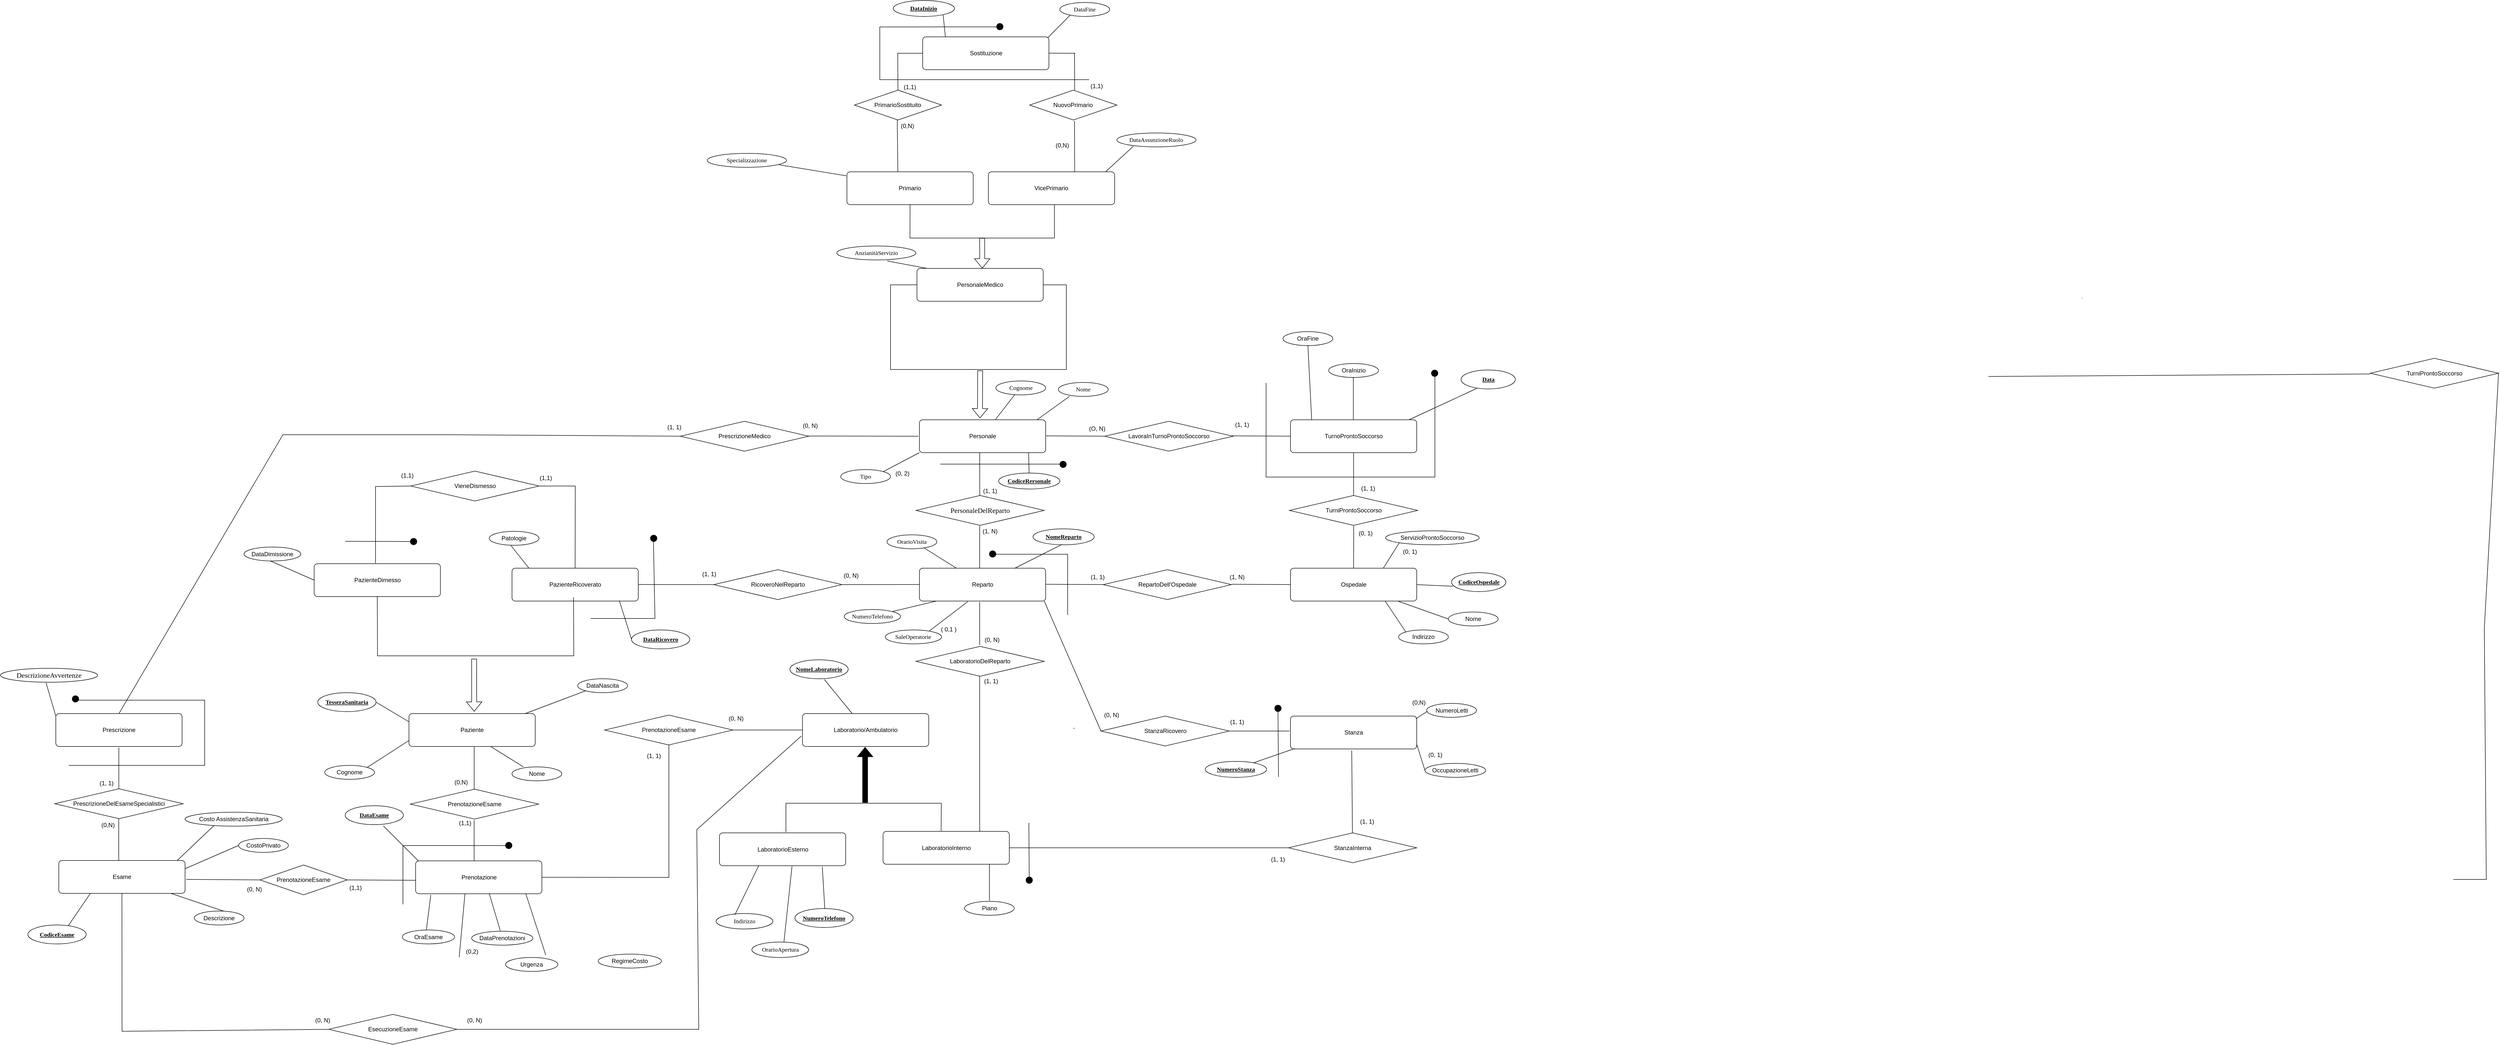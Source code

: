 <mxfile version="24.5.1" type="github">
  <diagram name="Pagina-1" id="woLgoflBnYrOJVL_EDXt">
    <mxGraphModel dx="4659" dy="2491" grid="0" gridSize="10" guides="1" tooltips="1" connect="1" arrows="1" fold="1" page="0" pageScale="1" pageWidth="827" pageHeight="1169" math="0" shadow="0">
      <root>
        <mxCell id="0" />
        <mxCell id="1" parent="0" />
        <mxCell id="nYtGBeRSti1WLGGYR-Tt-14" value="TurnoProntoSoccorso" style="rounded=1;arcSize=10;whiteSpace=wrap;html=1;align=center;" parent="1" vertex="1">
          <mxGeometry x="-793" y="-386" width="253.5" height="66" as="geometry" />
        </mxCell>
        <mxCell id="nYtGBeRSti1WLGGYR-Tt-88" value="" style="endArrow=none;html=1;rounded=0;fontSize=12;startSize=8;endSize=8;curved=1;entryX=0.5;entryY=1;entryDx=0;entryDy=0;exitX=0.5;exitY=0;exitDx=0;exitDy=0;" parent="1" source="W7nRIWuPNDp_MP-GWuMY-126" target="nYtGBeRSti1WLGGYR-Tt-14" edge="1">
          <mxGeometry relative="1" as="geometry">
            <mxPoint x="-666.87" y="-223" as="sourcePoint" />
            <mxPoint x="-666.58" y="-280" as="targetPoint" />
          </mxGeometry>
        </mxCell>
        <mxCell id="nYtGBeRSti1WLGGYR-Tt-90" value="" style="endArrow=none;html=1;rounded=0;fontSize=12;startSize=8;endSize=8;curved=1;entryX=0.5;entryY=0;entryDx=0;entryDy=0;" parent="1" target="W7nRIWuPNDp_MP-GWuMY-122" edge="1">
          <mxGeometry relative="1" as="geometry">
            <mxPoint x="-666" y="-173" as="sourcePoint" />
            <mxPoint x="-666.87" y="-107" as="targetPoint" />
          </mxGeometry>
        </mxCell>
        <mxCell id="W7nRIWuPNDp_MP-GWuMY-4" value="&lt;p style=&quot;margin: 0px 0px 0px 72px; text-indent: -72px; font-stretch: normal; line-height: normal; font-family: Times;&quot;&gt;&lt;b&gt;CodiceOspedale&lt;/b&gt;&lt;/p&gt;" style="ellipse;whiteSpace=wrap;html=1;align=center;fontStyle=4;" parent="1" vertex="1">
          <mxGeometry x="-469.5" y="-79" width="109" height="38" as="geometry" />
        </mxCell>
        <mxCell id="W7nRIWuPNDp_MP-GWuMY-8" value="" style="endArrow=none;html=1;rounded=0;entryX=0;entryY=1;entryDx=0;entryDy=0;" parent="1" target="PDs4ldswSS4VjeUQPrsG-1" edge="1">
          <mxGeometry relative="1" as="geometry">
            <mxPoint x="-606.35" y="-88.42" as="sourcePoint" />
            <mxPoint x="-522" y="-128" as="targetPoint" />
          </mxGeometry>
        </mxCell>
        <mxCell id="W7nRIWuPNDp_MP-GWuMY-9" value="" style="endArrow=none;html=1;rounded=0;entryX=0.75;entryY=1;entryDx=0;entryDy=0;exitX=0;exitY=0;exitDx=0;exitDy=0;" parent="1" source="W7nRIWuPNDp_MP-GWuMY-25" target="W7nRIWuPNDp_MP-GWuMY-122" edge="1">
          <mxGeometry relative="1" as="geometry">
            <mxPoint x="-67" y="7" as="sourcePoint" />
            <mxPoint x="-10" y="-22" as="targetPoint" />
          </mxGeometry>
        </mxCell>
        <mxCell id="W7nRIWuPNDp_MP-GWuMY-11" value="" style="endArrow=none;html=1;rounded=0;entryX=0.028;entryY=0.716;entryDx=0;entryDy=0;exitX=1;exitY=0.5;exitDx=0;exitDy=0;entryPerimeter=0;" parent="1" source="W7nRIWuPNDp_MP-GWuMY-122" target="W7nRIWuPNDp_MP-GWuMY-4" edge="1">
          <mxGeometry relative="1" as="geometry">
            <mxPoint x="-545" y="-88" as="sourcePoint" />
            <mxPoint x="-506" y="-109" as="targetPoint" />
          </mxGeometry>
        </mxCell>
        <mxCell id="W7nRIWuPNDp_MP-GWuMY-15" style="edgeStyle=orthogonalEdgeStyle;rounded=0;orthogonalLoop=1;jettySize=auto;html=1;exitX=0.5;exitY=1;exitDx=0;exitDy=0;" parent="1" edge="1">
          <mxGeometry relative="1" as="geometry">
            <mxPoint x="-2275.5" y="537.75" as="sourcePoint" />
            <mxPoint x="-2275.5" y="537.75" as="targetPoint" />
          </mxGeometry>
        </mxCell>
        <mxCell id="W7nRIWuPNDp_MP-GWuMY-25" value="Indirizzo" style="ellipse;whiteSpace=wrap;html=1;align=center;" parent="1" vertex="1">
          <mxGeometry x="-576" y="36" width="100" height="28" as="geometry" />
        </mxCell>
        <mxCell id="W7nRIWuPNDp_MP-GWuMY-26" value="Nome" style="ellipse;whiteSpace=wrap;html=1;align=center;" parent="1" vertex="1">
          <mxGeometry x="-476" width="100" height="28" as="geometry" />
        </mxCell>
        <mxCell id="W7nRIWuPNDp_MP-GWuMY-28" value="&lt;p style=&quot;margin: 0px 0px 0px 72px; text-indent: -72px; font-stretch: normal; line-height: normal; font-family: Times;&quot;&gt;OrarioApertura&lt;/p&gt;" style="ellipse;whiteSpace=wrap;html=1;align=center;" parent="1" vertex="1">
          <mxGeometry x="-1874.38" y="662.75" width="114" height="31" as="geometry" />
        </mxCell>
        <mxCell id="W7nRIWuPNDp_MP-GWuMY-40" value="NuovoPrimario" style="shape=rhombus;perimeter=rhombusPerimeter;whiteSpace=wrap;html=1;align=center;" parent="1" vertex="1">
          <mxGeometry x="-1316.52" y="-1048" width="175" height="60" as="geometry" />
        </mxCell>
        <mxCell id="W7nRIWuPNDp_MP-GWuMY-54" value="" style="endArrow=none;html=1;rounded=0;" parent="1" edge="1">
          <mxGeometry relative="1" as="geometry">
            <mxPoint x="797" y="-630" as="sourcePoint" />
            <mxPoint x="796.5" y="-631" as="targetPoint" />
            <Array as="points" />
          </mxGeometry>
        </mxCell>
        <mxCell id="W7nRIWuPNDp_MP-GWuMY-60" value="" style="endArrow=none;html=1;rounded=0;fontSize=12;startSize=8;endSize=8;curved=1;exitX=0.5;exitY=1;exitDx=0;exitDy=0;entryX=0;entryY=0;entryDx=0;entryDy=0;" parent="1" edge="1">
          <mxGeometry relative="1" as="geometry">
            <mxPoint x="-1490.39" y="-1199" as="sourcePoint" />
            <mxPoint x="-1485.52" y="-1152" as="targetPoint" />
          </mxGeometry>
        </mxCell>
        <mxCell id="W7nRIWuPNDp_MP-GWuMY-74" value="&lt;p style=&quot;margin: 0px 0px 0px 72px; text-indent: -72px; font-stretch: normal; line-height: normal; font-family: Times;&quot;&gt;DataAssunzioneRuolo&lt;/p&gt;" style="ellipse;whiteSpace=wrap;html=1;align=center;" parent="1" vertex="1">
          <mxGeometry x="-1141.52" y="-962" width="159" height="28" as="geometry" />
        </mxCell>
        <mxCell id="W7nRIWuPNDp_MP-GWuMY-82" value="" style="shape=flexArrow;endArrow=classic;html=1;rounded=0;" parent="1" edge="1">
          <mxGeometry width="50" height="50" relative="1" as="geometry">
            <mxPoint x="-1416" y="-485" as="sourcePoint" />
            <mxPoint x="-1416.478" y="-389" as="targetPoint" />
          </mxGeometry>
        </mxCell>
        <mxCell id="W7nRIWuPNDp_MP-GWuMY-98" value="&lt;p style=&quot;margin: 0px 0px 0px 72px; text-indent: -72px; font-stretch: normal; line-height: normal; font-family: Times;&quot;&gt;&lt;b&gt;CodiceRersonale&lt;/b&gt;&lt;/p&gt;" style="ellipse;whiteSpace=wrap;html=1;align=center;fontStyle=4;" parent="1" vertex="1">
          <mxGeometry x="-1379" y="-279" width="123" height="32" as="geometry" />
        </mxCell>
        <mxCell id="W7nRIWuPNDp_MP-GWuMY-99" value="&lt;p style=&quot;margin: 0px 0px 0px 72px; text-indent: -72px; font-stretch: normal; line-height: normal; font-family: Times;&quot;&gt;Nome&lt;/p&gt;" style="ellipse;whiteSpace=wrap;html=1;align=center;" parent="1" vertex="1">
          <mxGeometry x="-1259" y="-461" width="100" height="28" as="geometry" />
        </mxCell>
        <mxCell id="W7nRIWuPNDp_MP-GWuMY-100" value="&lt;p style=&quot;margin: 0px 0px 0px 72px; text-indent: -72px; font-stretch: normal; line-height: normal; font-family: Times;&quot;&gt;Cognome&lt;/p&gt;" style="ellipse;whiteSpace=wrap;html=1;align=center;" parent="1" vertex="1">
          <mxGeometry x="-1384.5" y="-464" width="100" height="28" as="geometry" />
        </mxCell>
        <mxCell id="W7nRIWuPNDp_MP-GWuMY-101" value="&lt;p style=&quot;margin: 0px 0px 0px 72px; text-indent: -72px; font-stretch: normal; line-height: normal; font-family: Times;&quot;&gt;Tipo&lt;/p&gt;" style="ellipse;whiteSpace=wrap;html=1;align=center;" parent="1" vertex="1">
          <mxGeometry x="-1696" y="-286" width="100" height="28" as="geometry" />
        </mxCell>
        <mxCell id="W7nRIWuPNDp_MP-GWuMY-102" value="&lt;p style=&quot;margin: 0px 0px 0px 72px; text-indent: -72px; font-stretch: normal; line-height: normal; font-family: Times;&quot;&gt;AnzianitàServizio&lt;/p&gt;" style="ellipse;whiteSpace=wrap;html=1;align=center;" parent="1" vertex="1">
          <mxGeometry x="-1704" y="-735" width="159" height="28" as="geometry" />
        </mxCell>
        <mxCell id="W7nRIWuPNDp_MP-GWuMY-109" value="" style="endArrow=none;html=1;rounded=0;" parent="1" edge="1">
          <mxGeometry relative="1" as="geometry">
            <mxPoint x="-1255" y="-297" as="sourcePoint" />
            <mxPoint x="-1496" y="-297" as="targetPoint" />
            <Array as="points" />
          </mxGeometry>
        </mxCell>
        <mxCell id="W7nRIWuPNDp_MP-GWuMY-114" value="&lt;p style=&quot;margin: 0px 0px 0px 72px; text-indent: -72px; font-stretch: normal; line-height: normal; font-family: Times;&quot;&gt;Specializzazione&lt;/p&gt;" style="ellipse;whiteSpace=wrap;html=1;align=center;" parent="1" vertex="1">
          <mxGeometry x="-1964" y="-921" width="159" height="28" as="geometry" />
        </mxCell>
        <mxCell id="W7nRIWuPNDp_MP-GWuMY-122" value="Ospedale" style="rounded=1;arcSize=10;whiteSpace=wrap;html=1;align=center;" parent="1" vertex="1">
          <mxGeometry x="-793" y="-88" width="253.5" height="66" as="geometry" />
        </mxCell>
        <mxCell id="W7nRIWuPNDp_MP-GWuMY-123" value="Laboratorio/Ambulatorio" style="rounded=1;arcSize=10;whiteSpace=wrap;html=1;align=center;" parent="1" vertex="1">
          <mxGeometry x="-1772.75" y="204" width="253.5" height="66" as="geometry" />
        </mxCell>
        <mxCell id="W7nRIWuPNDp_MP-GWuMY-126" value="TurniProntoSoccorso" style="shape=rhombus;perimeter=rhombusPerimeter;whiteSpace=wrap;html=1;align=center;" parent="1" vertex="1">
          <mxGeometry x="-795.06" y="-234" width="257.62" height="60" as="geometry" />
        </mxCell>
        <mxCell id="W7nRIWuPNDp_MP-GWuMY-127" value="" style="endArrow=none;html=1;rounded=0;entryX=0.855;entryY=1.008;entryDx=0;entryDy=0;entryPerimeter=0;exitX=0;exitY=0.5;exitDx=0;exitDy=0;" parent="1" source="W7nRIWuPNDp_MP-GWuMY-26" target="W7nRIWuPNDp_MP-GWuMY-122" edge="1">
          <mxGeometry relative="1" as="geometry">
            <mxPoint x="-843" y="-109" as="sourcePoint" />
            <mxPoint x="-792" y="-77" as="targetPoint" />
          </mxGeometry>
        </mxCell>
        <mxCell id="W7nRIWuPNDp_MP-GWuMY-129" value="" style="shape=flexArrow;endArrow=classic;html=1;rounded=0;labelBackgroundColor=#000000;fillColor=#000000;" parent="1" edge="1">
          <mxGeometry width="50" height="50" relative="1" as="geometry">
            <mxPoint x="-1647" y="383" as="sourcePoint" />
            <mxPoint x="-1647" y="271.14" as="targetPoint" />
          </mxGeometry>
        </mxCell>
        <mxCell id="W7nRIWuPNDp_MP-GWuMY-134" value="LaboratorioEsterno" style="rounded=1;arcSize=10;whiteSpace=wrap;html=1;align=center;" parent="1" vertex="1">
          <mxGeometry x="-1939.5" y="443.5" width="253.5" height="66" as="geometry" />
        </mxCell>
        <mxCell id="W7nRIWuPNDp_MP-GWuMY-135" value="LaboratorioInterno" style="rounded=1;arcSize=10;whiteSpace=wrap;html=1;align=center;" parent="1" vertex="1">
          <mxGeometry x="-1611" y="440.5" width="253.5" height="66" as="geometry" />
        </mxCell>
        <mxCell id="W7nRIWuPNDp_MP-GWuMY-140" value="Stanza" style="rounded=1;arcSize=10;whiteSpace=wrap;html=1;align=center;" parent="1" vertex="1">
          <mxGeometry x="-793" y="209" width="253.5" height="66" as="geometry" />
        </mxCell>
        <mxCell id="W7nRIWuPNDp_MP-GWuMY-141" value="Reparto" style="rounded=1;arcSize=10;whiteSpace=wrap;html=1;align=center;" parent="1" vertex="1">
          <mxGeometry x="-1538" y="-88" width="253.5" height="66" as="geometry" />
        </mxCell>
        <mxCell id="W7nRIWuPNDp_MP-GWuMY-143" value="" style="endArrow=none;html=1;rounded=0;fontSize=12;startSize=8;endSize=8;curved=1;entryX=0;entryY=0.5;entryDx=0;entryDy=0;exitX=1;exitY=0.5;exitDx=0;exitDy=0;" parent="1" source="W7nRIWuPNDp_MP-GWuMY-135" target="W7nRIWuPNDp_MP-GWuMY-161" edge="1">
          <mxGeometry relative="1" as="geometry">
            <mxPoint x="-1084" y="479" as="sourcePoint" />
            <mxPoint x="-800.38" y="463.86" as="targetPoint" />
          </mxGeometry>
        </mxCell>
        <mxCell id="W7nRIWuPNDp_MP-GWuMY-146" value="NumeroLetti" style="ellipse;whiteSpace=wrap;html=1;align=center;" parent="1" vertex="1">
          <mxGeometry x="-519.5" y="183.5" width="100" height="28" as="geometry" />
        </mxCell>
        <mxCell id="W7nRIWuPNDp_MP-GWuMY-148" value="" style="endArrow=none;html=1;rounded=0;fontSize=12;startSize=8;endSize=8;curved=1;exitX=1;exitY=0;exitDx=0;exitDy=0;entryX=0;entryY=0.5;entryDx=0;entryDy=0;" parent="1" target="W7nRIWuPNDp_MP-GWuMY-389" edge="1">
          <mxGeometry relative="1" as="geometry">
            <mxPoint x="-539.5" y="265.59" as="sourcePoint" />
            <mxPoint x="-423.494" y="320.691" as="targetPoint" />
          </mxGeometry>
        </mxCell>
        <mxCell id="W7nRIWuPNDp_MP-GWuMY-156" value="&lt;p style=&quot;margin: 0px 0px 0px 72px; text-indent: -72px; font-stretch: normal; line-height: normal; font-family: Times;&quot;&gt;Indirizzo&lt;/p&gt;" style="ellipse;whiteSpace=wrap;html=1;align=center;" parent="1" vertex="1">
          <mxGeometry x="-1946.19" y="605.5" width="114" height="31" as="geometry" />
        </mxCell>
        <mxCell id="W7nRIWuPNDp_MP-GWuMY-157" value="" style="endArrow=none;html=1;rounded=0;exitX=0.5;exitY=1;exitDx=0;exitDy=0;" parent="1" edge="1">
          <mxGeometry relative="1" as="geometry">
            <mxPoint x="-1793.83" y="510.74" as="sourcePoint" />
            <mxPoint x="-1810.003" y="662.746" as="targetPoint" />
          </mxGeometry>
        </mxCell>
        <mxCell id="W7nRIWuPNDp_MP-GWuMY-158" value="" style="endArrow=none;html=1;rounded=0;entryX=1;entryY=0;entryDx=0;entryDy=0;" parent="1" edge="1">
          <mxGeometry relative="1" as="geometry">
            <mxPoint x="-1728" y="595.22" as="sourcePoint" />
            <mxPoint x="-1733" y="511.79" as="targetPoint" />
          </mxGeometry>
        </mxCell>
        <mxCell id="W7nRIWuPNDp_MP-GWuMY-159" value="" style="endArrow=none;html=1;rounded=0;exitX=0.311;exitY=0.997;exitDx=0;exitDy=0;exitPerimeter=0;entryX=0.331;entryY=0.085;entryDx=0;entryDy=0;entryPerimeter=0;" parent="1" source="W7nRIWuPNDp_MP-GWuMY-134" target="W7nRIWuPNDp_MP-GWuMY-156" edge="1">
          <mxGeometry relative="1" as="geometry">
            <mxPoint x="-1754.004" y="530.584" as="sourcePoint" />
            <mxPoint x="-1785.18" y="583" as="targetPoint" />
          </mxGeometry>
        </mxCell>
        <mxCell id="W7nRIWuPNDp_MP-GWuMY-161" value="StanzaInterna" style="shape=rhombus;perimeter=rhombusPerimeter;whiteSpace=wrap;html=1;align=center;" parent="1" vertex="1">
          <mxGeometry x="-797.12" y="443.5" width="257.62" height="60" as="geometry" />
        </mxCell>
        <mxCell id="W7nRIWuPNDp_MP-GWuMY-162" value="Piano" style="ellipse;whiteSpace=wrap;html=1;align=center;" parent="1" vertex="1">
          <mxGeometry x="-1447.5" y="581" width="100" height="28" as="geometry" />
        </mxCell>
        <mxCell id="W7nRIWuPNDp_MP-GWuMY-163" value="" style="endArrow=none;html=1;rounded=0;fontSize=12;startSize=8;endSize=8;curved=1;" parent="1" edge="1">
          <mxGeometry relative="1" as="geometry">
            <mxPoint x="-1397.5" y="506.5" as="sourcePoint" />
            <mxPoint x="-1397.5" y="579.5" as="targetPoint" />
          </mxGeometry>
        </mxCell>
        <mxCell id="W7nRIWuPNDp_MP-GWuMY-164" value="" style="endArrow=none;html=1;rounded=0;fontSize=12;startSize=8;endSize=8;curved=1;" parent="1" source="W7nRIWuPNDp_MP-GWuMY-161" edge="1">
          <mxGeometry relative="1" as="geometry">
            <mxPoint x="829" y="464.0" as="sourcePoint" />
            <mxPoint x="-670" y="278" as="targetPoint" />
          </mxGeometry>
        </mxCell>
        <mxCell id="W7nRIWuPNDp_MP-GWuMY-170" value="" style="endArrow=none;html=1;rounded=0;fontSize=12;startSize=8;endSize=8;curved=1;entryX=0.5;entryY=1;entryDx=0;entryDy=0;exitX=0.5;exitY=0;exitDx=0;exitDy=0;" parent="1" edge="1">
          <mxGeometry relative="1" as="geometry">
            <mxPoint x="-1417" y="66" as="sourcePoint" />
            <mxPoint x="-1417" y="-20" as="targetPoint" />
          </mxGeometry>
        </mxCell>
        <mxCell id="W7nRIWuPNDp_MP-GWuMY-172" value="" style="endArrow=none;html=1;rounded=0;fontSize=12;startSize=8;endSize=8;curved=1;" parent="1" edge="1">
          <mxGeometry relative="1" as="geometry">
            <mxPoint x="-1417" y="127" as="sourcePoint" />
            <mxPoint x="-1417" y="441" as="targetPoint" />
          </mxGeometry>
        </mxCell>
        <mxCell id="W7nRIWuPNDp_MP-GWuMY-176" value="RepartoDell&#39;Ospedale" style="shape=rhombus;perimeter=rhombusPerimeter;whiteSpace=wrap;html=1;align=center;" parent="1" vertex="1">
          <mxGeometry x="-1169" y="-85" width="257.62" height="60" as="geometry" />
        </mxCell>
        <mxCell id="W7nRIWuPNDp_MP-GWuMY-177" value="" style="endArrow=none;html=1;rounded=0;fontSize=12;startSize=8;endSize=8;curved=1;" parent="1" edge="1">
          <mxGeometry relative="1" as="geometry">
            <mxPoint x="-910.5" y="-55.71" as="sourcePoint" />
            <mxPoint x="-793" y="-55.08" as="targetPoint" />
          </mxGeometry>
        </mxCell>
        <mxCell id="W7nRIWuPNDp_MP-GWuMY-179" value="" style="endArrow=none;html=1;rounded=0;fontSize=12;startSize=8;endSize=8;curved=1;" parent="1" edge="1">
          <mxGeometry relative="1" as="geometry">
            <mxPoint x="-1284" y="-55.71" as="sourcePoint" />
            <mxPoint x="-1166.5" y="-55.08" as="targetPoint" />
          </mxGeometry>
        </mxCell>
        <mxCell id="W7nRIWuPNDp_MP-GWuMY-181" value="" style="endArrow=none;html=1;rounded=0;fontSize=12;startSize=8;endSize=8;curved=1;entryX=0.787;entryY=0.09;entryDx=0;entryDy=0;entryPerimeter=0;exitX=0.034;exitY=0.987;exitDx=0;exitDy=0;exitPerimeter=0;" parent="1" source="W7nRIWuPNDp_MP-GWuMY-140" target="W7nRIWuPNDp_MP-GWuMY-382" edge="1">
          <mxGeometry relative="1" as="geometry">
            <mxPoint x="-553" y="269" as="sourcePoint" />
            <mxPoint x="-509.995" y="338.632" as="targetPoint" />
          </mxGeometry>
        </mxCell>
        <mxCell id="W7nRIWuPNDp_MP-GWuMY-184" value="OraFine" style="ellipse;whiteSpace=wrap;html=1;align=center;" parent="1" vertex="1">
          <mxGeometry x="-808" y="-563" width="100" height="28" as="geometry" />
        </mxCell>
        <mxCell id="W7nRIWuPNDp_MP-GWuMY-185" value="OraInizio" style="ellipse;whiteSpace=wrap;html=1;align=center;" parent="1" vertex="1">
          <mxGeometry x="-716.25" y="-499" width="100" height="28" as="geometry" />
        </mxCell>
        <mxCell id="W7nRIWuPNDp_MP-GWuMY-187" value="" style="endArrow=none;html=1;rounded=0;fontSize=12;startSize=8;endSize=8;curved=1;entryX=0.5;entryY=1;entryDx=0;entryDy=0;exitX=0.5;exitY=0;exitDx=0;exitDy=0;" parent="1" edge="1">
          <mxGeometry relative="1" as="geometry">
            <mxPoint x="-666.78" y="-386" as="sourcePoint" />
            <mxPoint x="-666.78" y="-472" as="targetPoint" />
          </mxGeometry>
        </mxCell>
        <mxCell id="W7nRIWuPNDp_MP-GWuMY-189" value="" style="endArrow=none;html=1;rounded=0;fontSize=12;startSize=8;endSize=8;curved=1;exitX=0.168;exitY=-0.005;exitDx=0;exitDy=0;exitPerimeter=0;entryX=0.5;entryY=1;entryDx=0;entryDy=0;" parent="1" source="nYtGBeRSti1WLGGYR-Tt-14" target="W7nRIWuPNDp_MP-GWuMY-184" edge="1">
          <mxGeometry relative="1" as="geometry">
            <mxPoint x="-825.53" y="-360" as="sourcePoint" />
            <mxPoint x="-826" y="-443" as="targetPoint" />
          </mxGeometry>
        </mxCell>
        <mxCell id="W7nRIWuPNDp_MP-GWuMY-192" value="&lt;p style=&quot;margin: 0px 0px 0px 72px; text-indent: -72px; font-stretch: normal; line-height: normal; font-family: Times;&quot;&gt;&lt;b&gt;Data&lt;/b&gt;&lt;/p&gt;" style="ellipse;whiteSpace=wrap;html=1;align=center;fontStyle=4;" parent="1" vertex="1">
          <mxGeometry x="-450.5" y="-486" width="109" height="38" as="geometry" />
        </mxCell>
        <mxCell id="W7nRIWuPNDp_MP-GWuMY-193" value="" style="endArrow=none;html=1;rounded=0;fontSize=12;startSize=8;endSize=8;curved=1;exitX=0.057;exitY=0.001;exitDx=0;exitDy=0;exitPerimeter=0;" parent="1" edge="1">
          <mxGeometry relative="1" as="geometry">
            <mxPoint x="-555" y="-386" as="sourcePoint" />
            <mxPoint x="-419" y="-449" as="targetPoint" />
          </mxGeometry>
        </mxCell>
        <mxCell id="W7nRIWuPNDp_MP-GWuMY-194" value="Personale" style="rounded=1;arcSize=10;whiteSpace=wrap;html=1;align=center;" parent="1" vertex="1">
          <mxGeometry x="-1538" y="-386" width="253.5" height="66" as="geometry" />
        </mxCell>
        <mxCell id="W7nRIWuPNDp_MP-GWuMY-195" value="" style="endArrow=none;html=1;rounded=0;fontSize=12;startSize=8;endSize=8;curved=1;entryX=0.5;entryY=0;entryDx=0;entryDy=0;" parent="1" edge="1">
          <mxGeometry relative="1" as="geometry">
            <mxPoint x="-1417" y="-173" as="sourcePoint" />
            <mxPoint x="-1417" y="-88" as="targetPoint" />
          </mxGeometry>
        </mxCell>
        <mxCell id="W7nRIWuPNDp_MP-GWuMY-197" value="&lt;p style=&quot;margin: 0px; font-stretch: normal; font-size: 14px; line-height: normal; font-family: &amp;quot;Times New Roman&amp;quot;;&quot;&gt;PersonaleDelReparto&lt;/p&gt;" style="shape=rhombus;perimeter=rhombusPerimeter;whiteSpace=wrap;html=1;align=center;" parent="1" vertex="1">
          <mxGeometry x="-1545" y="-234" width="257.62" height="60" as="geometry" />
        </mxCell>
        <mxCell id="W7nRIWuPNDp_MP-GWuMY-198" value="" style="endArrow=none;html=1;rounded=0;fontSize=12;startSize=8;endSize=8;curved=1;entryX=0.5;entryY=1;entryDx=0;entryDy=0;exitX=0.5;exitY=0;exitDx=0;exitDy=0;" parent="1" edge="1">
          <mxGeometry relative="1" as="geometry">
            <mxPoint x="-1416.9" y="-234" as="sourcePoint" />
            <mxPoint x="-1416.9" y="-320" as="targetPoint" />
          </mxGeometry>
        </mxCell>
        <mxCell id="W7nRIWuPNDp_MP-GWuMY-200" value="LavoraInTurnoProntoSoccorso" style="shape=rhombus;perimeter=rhombusPerimeter;whiteSpace=wrap;html=1;align=center;" parent="1" vertex="1">
          <mxGeometry x="-1166" y="-383" width="257.62" height="60" as="geometry" />
        </mxCell>
        <mxCell id="W7nRIWuPNDp_MP-GWuMY-201" value="" style="endArrow=none;html=1;rounded=0;fontSize=12;startSize=8;endSize=8;curved=1;" parent="1" edge="1">
          <mxGeometry relative="1" as="geometry">
            <mxPoint x="-1283.5" y="-353.71" as="sourcePoint" />
            <mxPoint x="-1166" y="-353.08" as="targetPoint" />
          </mxGeometry>
        </mxCell>
        <mxCell id="W7nRIWuPNDp_MP-GWuMY-203" value="" style="endArrow=none;html=1;rounded=0;fontSize=12;startSize=8;endSize=8;curved=1;" parent="1" edge="1">
          <mxGeometry relative="1" as="geometry">
            <mxPoint x="-910.5" y="-353.71" as="sourcePoint" />
            <mxPoint x="-793" y="-353.08" as="targetPoint" />
          </mxGeometry>
        </mxCell>
        <mxCell id="W7nRIWuPNDp_MP-GWuMY-207" value="" style="endArrow=none;html=1;rounded=0;" parent="1" edge="1">
          <mxGeometry relative="1" as="geometry">
            <mxPoint x="-842" y="-460" as="sourcePoint" />
            <mxPoint x="-503" y="-475" as="targetPoint" />
            <Array as="points">
              <mxPoint x="-842" y="-271" />
              <mxPoint x="-503" y="-271" />
            </Array>
          </mxGeometry>
        </mxCell>
        <mxCell id="W7nRIWuPNDp_MP-GWuMY-208" value="" style="ellipse;whiteSpace=wrap;html=1;aspect=fixed;strokeColor=#000000;fillColor=#000000;" parent="1" vertex="1">
          <mxGeometry x="-510" y="-486" width="13" height="13" as="geometry" />
        </mxCell>
        <mxCell id="W7nRIWuPNDp_MP-GWuMY-209" value="Primario" style="rounded=1;arcSize=10;whiteSpace=wrap;html=1;align=center;" parent="1" vertex="1">
          <mxGeometry x="-1683.52" y="-884" width="253.5" height="66" as="geometry" />
        </mxCell>
        <mxCell id="W7nRIWuPNDp_MP-GWuMY-210" value="VicePrimario" style="rounded=1;arcSize=10;whiteSpace=wrap;html=1;align=center;" parent="1" vertex="1">
          <mxGeometry x="-1399.52" y="-884" width="253.5" height="66" as="geometry" />
        </mxCell>
        <mxCell id="W7nRIWuPNDp_MP-GWuMY-211" value="" style="endArrow=none;html=1;rounded=0;fontSize=12;startSize=8;endSize=8;curved=1;exitX=0.5;exitY=0;exitDx=0;exitDy=0;entryX=0;entryY=1;entryDx=0;entryDy=0;" parent="1" edge="1">
          <mxGeometry relative="1" as="geometry">
            <mxPoint x="-1164.2" y="-884" as="sourcePoint" />
            <mxPoint x="-1108.258" y="-935.47" as="targetPoint" />
          </mxGeometry>
        </mxCell>
        <mxCell id="W7nRIWuPNDp_MP-GWuMY-212" value="" style="endArrow=none;html=1;rounded=0;fontSize=12;startSize=8;endSize=8;curved=1;exitX=-0.005;exitY=0.121;exitDx=0;exitDy=0;entryX=0.475;entryY=0.995;entryDx=0;entryDy=0;entryPerimeter=0;exitPerimeter=0;" parent="1" source="W7nRIWuPNDp_MP-GWuMY-209" edge="1">
          <mxGeometry relative="1" as="geometry">
            <mxPoint x="-1629.52" y="-884" as="sourcePoint" />
            <mxPoint x="-1819.995" y="-898.14" as="targetPoint" />
          </mxGeometry>
        </mxCell>
        <mxCell id="W7nRIWuPNDp_MP-GWuMY-214" value="" style="endArrow=none;html=1;rounded=0;fontSize=12;startSize=8;endSize=8;curved=1;exitX=0.932;exitY=-0.002;exitDx=0;exitDy=0;exitPerimeter=0;" parent="1" source="W7nRIWuPNDp_MP-GWuMY-194" edge="1">
          <mxGeometry relative="1" as="geometry">
            <mxPoint x="-1237" y="-397" as="sourcePoint" />
            <mxPoint x="-1236.64" y="-433" as="targetPoint" />
          </mxGeometry>
        </mxCell>
        <mxCell id="W7nRIWuPNDp_MP-GWuMY-215" value="" style="endArrow=none;html=1;rounded=0;fontSize=12;startSize=8;endSize=8;curved=1;" parent="1" source="W7nRIWuPNDp_MP-GWuMY-194" edge="1">
          <mxGeometry relative="1" as="geometry">
            <mxPoint x="-1298.36" y="-409" as="sourcePoint" />
            <mxPoint x="-1347" y="-436" as="targetPoint" />
          </mxGeometry>
        </mxCell>
        <mxCell id="W7nRIWuPNDp_MP-GWuMY-216" value="" style="endArrow=none;html=1;rounded=0;fontSize=12;startSize=8;endSize=8;curved=1;entryX=1;entryY=0;entryDx=0;entryDy=0;exitX=0;exitY=1;exitDx=0;exitDy=0;" parent="1" source="W7nRIWuPNDp_MP-GWuMY-194" target="W7nRIWuPNDp_MP-GWuMY-101" edge="1">
          <mxGeometry relative="1" as="geometry">
            <mxPoint x="-1037" y="-270" as="sourcePoint" />
            <mxPoint x="186.0" y="-347.58" as="targetPoint" />
          </mxGeometry>
        </mxCell>
        <mxCell id="W7nRIWuPNDp_MP-GWuMY-217" value="" style="endArrow=none;html=1;rounded=0;fontSize=12;startSize=8;endSize=8;curved=1;exitX=0.865;exitY=0.995;exitDx=0;exitDy=0;exitPerimeter=0;" parent="1" source="W7nRIWuPNDp_MP-GWuMY-194" target="W7nRIWuPNDp_MP-GWuMY-98" edge="1">
          <mxGeometry relative="1" as="geometry">
            <mxPoint x="-1325.02" y="-320" as="sourcePoint" />
            <mxPoint x="-1338.998" y="-274.316" as="targetPoint" />
          </mxGeometry>
        </mxCell>
        <mxCell id="W7nRIWuPNDp_MP-GWuMY-220" value="" style="endArrow=none;html=1;rounded=0;fontSize=12;startSize=8;endSize=8;curved=1;" parent="1" edge="1">
          <mxGeometry relative="1" as="geometry">
            <mxPoint x="-1226.31" y="-884" as="sourcePoint" />
            <mxPoint x="-1226.52" y="-986" as="targetPoint" />
          </mxGeometry>
        </mxCell>
        <mxCell id="W7nRIWuPNDp_MP-GWuMY-222" value="" style="endArrow=none;html=1;rounded=0;fontSize=12;startSize=8;endSize=8;curved=1;entryX=0.202;entryY=0.923;entryDx=0;entryDy=0;entryPerimeter=0;" parent="1" target="W7nRIWuPNDp_MP-GWuMY-59" edge="1">
          <mxGeometry relative="1" as="geometry">
            <mxPoint x="-1281.45" y="-1152" as="sourcePoint" />
            <mxPoint x="-1241.52" y="-1151.41" as="targetPoint" />
          </mxGeometry>
        </mxCell>
        <mxCell id="W7nRIWuPNDp_MP-GWuMY-228" value="PazienteRicoverato" style="rounded=1;arcSize=10;whiteSpace=wrap;html=1;align=center;" parent="1" vertex="1">
          <mxGeometry x="-2356" y="-88" width="253.5" height="66" as="geometry" />
        </mxCell>
        <mxCell id="W7nRIWuPNDp_MP-GWuMY-246" value="Paziente" style="rounded=1;arcSize=10;whiteSpace=wrap;html=1;align=center;" parent="1" vertex="1">
          <mxGeometry x="-2562.88" y="204" width="253.5" height="66" as="geometry" />
        </mxCell>
        <mxCell id="W7nRIWuPNDp_MP-GWuMY-248" value="Nome" style="ellipse;whiteSpace=wrap;html=1;align=center;" parent="1" vertex="1">
          <mxGeometry x="-2356" y="311" width="100" height="28" as="geometry" />
        </mxCell>
        <mxCell id="W7nRIWuPNDp_MP-GWuMY-249" value="Cognome" style="ellipse;whiteSpace=wrap;html=1;align=center;" parent="1" vertex="1">
          <mxGeometry x="-2732" y="308" width="100" height="28" as="geometry" />
        </mxCell>
        <mxCell id="W7nRIWuPNDp_MP-GWuMY-250" value="DataNascita" style="ellipse;whiteSpace=wrap;html=1;align=center;" parent="1" vertex="1">
          <mxGeometry x="-2224" y="134" width="100" height="28" as="geometry" />
        </mxCell>
        <mxCell id="W7nRIWuPNDp_MP-GWuMY-251" value="&lt;p style=&quot;margin: 0px 0px 0px 72px; text-indent: -72px; font-stretch: normal; line-height: normal; font-family: Times;&quot;&gt;&lt;b&gt;TesseraSanitaria&lt;/b&gt;&lt;/p&gt;" style="ellipse;whiteSpace=wrap;html=1;align=center;fontStyle=4;" parent="1" vertex="1">
          <mxGeometry x="-2746" y="162" width="117" height="38" as="geometry" />
        </mxCell>
        <mxCell id="W7nRIWuPNDp_MP-GWuMY-252" value="" style="endArrow=none;html=1;rounded=0;fontSize=12;startSize=8;endSize=8;curved=1;exitX=0.922;exitY=-0.002;exitDx=0;exitDy=0;exitPerimeter=0;entryX=0;entryY=1;entryDx=0;entryDy=0;" parent="1" source="W7nRIWuPNDp_MP-GWuMY-246" edge="1">
          <mxGeometry relative="1" as="geometry">
            <mxPoint x="-2171.75" y="226.5" as="sourcePoint" />
            <mxPoint x="-2207.355" y="157.899" as="targetPoint" />
          </mxGeometry>
        </mxCell>
        <mxCell id="W7nRIWuPNDp_MP-GWuMY-253" value="" style="endArrow=none;html=1;rounded=0;fontSize=12;startSize=8;endSize=8;curved=1;exitX=1;exitY=0;exitDx=0;exitDy=0;entryX=0;entryY=0.75;entryDx=0;entryDy=0;" parent="1" source="W7nRIWuPNDp_MP-GWuMY-249" edge="1">
          <mxGeometry relative="1" as="geometry">
            <mxPoint x="-2662.054" y="307.03" as="sourcePoint" />
            <mxPoint x="-2562.88" y="258" as="targetPoint" />
          </mxGeometry>
        </mxCell>
        <mxCell id="W7nRIWuPNDp_MP-GWuMY-255" value="" style="endArrow=none;html=1;rounded=0;fontSize=12;startSize=8;endSize=8;curved=1;exitX=1;exitY=1;exitDx=0;exitDy=0;" parent="1" edge="1">
          <mxGeometry relative="1" as="geometry">
            <mxPoint x="-2399.0" y="270" as="sourcePoint" />
            <mxPoint x="-2333" y="311" as="targetPoint" />
          </mxGeometry>
        </mxCell>
        <mxCell id="W7nRIWuPNDp_MP-GWuMY-256" value="" style="endArrow=none;html=1;rounded=0;fontSize=12;startSize=8;endSize=8;curved=1;exitX=1;exitY=0.5;exitDx=0;exitDy=0;entryX=0;entryY=0.25;entryDx=0;entryDy=0;" parent="1" source="W7nRIWuPNDp_MP-GWuMY-251" target="W7nRIWuPNDp_MP-GWuMY-246" edge="1">
          <mxGeometry relative="1" as="geometry">
            <mxPoint x="-2510" y="191" as="sourcePoint" />
            <mxPoint x="-2426" y="229" as="targetPoint" />
          </mxGeometry>
        </mxCell>
        <mxCell id="W7nRIWuPNDp_MP-GWuMY-259" value="&lt;p style=&quot;margin: 0px 0px 0px 72px; text-indent: -72px; font-stretch: normal; line-height: normal; font-family: Times;&quot;&gt;&lt;b&gt;DataRicovero&lt;/b&gt;&lt;/p&gt;" style="ellipse;whiteSpace=wrap;html=1;align=center;fontStyle=4;" parent="1" vertex="1">
          <mxGeometry x="-2116" y="36" width="117" height="38" as="geometry" />
        </mxCell>
        <mxCell id="W7nRIWuPNDp_MP-GWuMY-260" value="" style="endArrow=none;html=1;rounded=0;fontSize=12;startSize=8;endSize=8;curved=1;entryX=0;entryY=0.5;entryDx=0;entryDy=0;exitX=0.85;exitY=0.987;exitDx=0;exitDy=0;exitPerimeter=0;" parent="1" source="W7nRIWuPNDp_MP-GWuMY-228" target="W7nRIWuPNDp_MP-GWuMY-259" edge="1">
          <mxGeometry relative="1" as="geometry">
            <mxPoint x="-2016" y="-98" as="sourcePoint" />
            <mxPoint x="-1952" y="-139.35" as="targetPoint" />
          </mxGeometry>
        </mxCell>
        <mxCell id="W7nRIWuPNDp_MP-GWuMY-267" value="PrenotazioneEsame" style="shape=rhombus;perimeter=rhombusPerimeter;whiteSpace=wrap;html=1;align=center;" parent="1" vertex="1">
          <mxGeometry x="-2560.06" y="355.75" width="257.62" height="60" as="geometry" />
        </mxCell>
        <mxCell id="W7nRIWuPNDp_MP-GWuMY-268" value="" style="endArrow=none;html=1;rounded=0;fontSize=12;startSize=8;endSize=8;curved=1;entryX=0.5;entryY=0;entryDx=0;entryDy=0;" parent="1" edge="1">
          <mxGeometry relative="1" as="geometry">
            <mxPoint x="-2431.96" y="270.75" as="sourcePoint" />
            <mxPoint x="-2431.96" y="355.75" as="targetPoint" />
          </mxGeometry>
        </mxCell>
        <mxCell id="W7nRIWuPNDp_MP-GWuMY-271" value="" style="endArrow=none;html=1;rounded=0;fontSize=12;startSize=8;endSize=8;curved=1;entryX=0.5;entryY=0;entryDx=0;entryDy=0;" parent="1" edge="1">
          <mxGeometry relative="1" as="geometry">
            <mxPoint x="-2432.08" y="417.75" as="sourcePoint" />
            <mxPoint x="-2432.08" y="502.75" as="targetPoint" />
          </mxGeometry>
        </mxCell>
        <mxCell id="W7nRIWuPNDp_MP-GWuMY-273" value="Prenotazione" style="rounded=1;arcSize=10;whiteSpace=wrap;html=1;align=center;" parent="1" vertex="1">
          <mxGeometry x="-2549.5" y="499.75" width="253.5" height="66" as="geometry" />
        </mxCell>
        <mxCell id="W7nRIWuPNDp_MP-GWuMY-277" value="PrenotazioneEsame" style="shape=rhombus;perimeter=rhombusPerimeter;whiteSpace=wrap;html=1;align=center;" parent="1" vertex="1">
          <mxGeometry x="-2862" y="508" width="175" height="60" as="geometry" />
        </mxCell>
        <mxCell id="W7nRIWuPNDp_MP-GWuMY-278" value="" style="endArrow=none;html=1;rounded=0;fontSize=12;startSize=8;endSize=8;curved=1;entryX=0;entryY=0.5;entryDx=0;entryDy=0;" parent="1" target="W7nRIWuPNDp_MP-GWuMY-277" edge="1">
          <mxGeometry relative="1" as="geometry">
            <mxPoint x="-3010" y="537" as="sourcePoint" />
            <mxPoint x="-2892.5" y="537.63" as="targetPoint" />
          </mxGeometry>
        </mxCell>
        <mxCell id="W7nRIWuPNDp_MP-GWuMY-280" value="" style="endArrow=none;html=1;rounded=0;fontSize=12;startSize=8;endSize=8;curved=1;exitX=1;exitY=0.5;exitDx=0;exitDy=0;" parent="1" source="W7nRIWuPNDp_MP-GWuMY-277" edge="1">
          <mxGeometry relative="1" as="geometry">
            <mxPoint x="-2667" y="538.16" as="sourcePoint" />
            <mxPoint x="-2549.5" y="538.79" as="targetPoint" />
          </mxGeometry>
        </mxCell>
        <mxCell id="W7nRIWuPNDp_MP-GWuMY-284" value="" style="ellipse;whiteSpace=wrap;html=1;aspect=fixed;strokeColor=#000000;fillColor=#000000;" parent="1" vertex="1">
          <mxGeometry x="-2369" y="462.25" width="13" height="13" as="geometry" />
        </mxCell>
        <mxCell id="W7nRIWuPNDp_MP-GWuMY-287" value="CostoPrivato" style="ellipse;whiteSpace=wrap;html=1;align=center;" parent="1" vertex="1">
          <mxGeometry x="-2905" y="454.75" width="100" height="28" as="geometry" />
        </mxCell>
        <mxCell id="W7nRIWuPNDp_MP-GWuMY-288" value="Costo AssistenzaSanitaria" style="ellipse;whiteSpace=wrap;html=1;align=center;" parent="1" vertex="1">
          <mxGeometry x="-3012.44" y="402" width="195" height="28" as="geometry" />
        </mxCell>
        <mxCell id="W7nRIWuPNDp_MP-GWuMY-292" value="" style="endArrow=none;html=1;rounded=0;fontFamily=Helvetica;fontSize=12;fontColor=default;exitX=0.864;exitY=0.97;exitDx=0;exitDy=0;entryX=1;entryY=0.5;entryDx=0;entryDy=0;exitPerimeter=0;" parent="1" source="W7nRIWuPNDp_MP-GWuMY-356" target="W7nRIWuPNDp_MP-GWuMY-355" edge="1">
          <mxGeometry width="50" height="50" relative="1" as="geometry">
            <mxPoint x="-3320.5" y="565" as="sourcePoint" />
            <mxPoint x="-3321" y="523" as="targetPoint" />
          </mxGeometry>
        </mxCell>
        <mxCell id="W7nRIWuPNDp_MP-GWuMY-293" value="" style="endArrow=none;html=1;rounded=0;fontFamily=Helvetica;fontSize=12;fontColor=default;" parent="1" edge="1">
          <mxGeometry width="50" height="50" relative="1" as="geometry">
            <mxPoint x="-3271.94" y="209" as="sourcePoint" />
            <mxPoint x="-3291.54" y="142.16" as="targetPoint" />
          </mxGeometry>
        </mxCell>
        <mxCell id="W7nRIWuPNDp_MP-GWuMY-294" value="&lt;p style=&quot;margin: 0px 0px 0px 72px; text-indent: -72px; font-stretch: normal; line-height: normal; font-family: Times;&quot;&gt;&lt;b&gt;CodiceEsame&lt;/b&gt;&lt;/p&gt;" style="ellipse;whiteSpace=wrap;html=1;align=center;fontStyle=4;" parent="1" vertex="1">
          <mxGeometry x="-3328" y="628.5" width="117" height="38" as="geometry" />
        </mxCell>
        <mxCell id="W7nRIWuPNDp_MP-GWuMY-295" value="" style="endArrow=none;html=1;rounded=0;fontFamily=Helvetica;fontSize=12;fontColor=default;entryX=0.25;entryY=1;entryDx=0;entryDy=0;exitX=0.692;exitY=0.044;exitDx=0;exitDy=0;exitPerimeter=0;" parent="1" source="W7nRIWuPNDp_MP-GWuMY-294" target="W7nRIWuPNDp_MP-GWuMY-356" edge="1">
          <mxGeometry width="50" height="50" relative="1" as="geometry">
            <mxPoint x="-3363.0" y="144.002" as="sourcePoint" />
            <mxPoint x="-3288.54" y="175.79" as="targetPoint" />
          </mxGeometry>
        </mxCell>
        <mxCell id="W7nRIWuPNDp_MP-GWuMY-305" value="DataPrenotazioni" style="ellipse;whiteSpace=wrap;html=1;align=center;" parent="1" vertex="1">
          <mxGeometry x="-2437" y="641" width="123" height="28" as="geometry" />
        </mxCell>
        <mxCell id="W7nRIWuPNDp_MP-GWuMY-306" value="OraEsame" style="ellipse;whiteSpace=wrap;html=1;align=center;" parent="1" vertex="1">
          <mxGeometry x="-2576.25" y="638.5" width="105" height="28" as="geometry" />
        </mxCell>
        <mxCell id="W7nRIWuPNDp_MP-GWuMY-307" value="RegimeCosto" style="ellipse;whiteSpace=wrap;html=1;align=center;" parent="1" vertex="1">
          <mxGeometry x="-2183" y="687" width="127" height="28" as="geometry" />
        </mxCell>
        <mxCell id="W7nRIWuPNDp_MP-GWuMY-309" value="" style="endArrow=none;html=1;rounded=0;fontSize=12;startSize=8;endSize=8;curved=1;exitX=0.5;exitY=0;exitDx=0;exitDy=0;entryX=0.656;entryY=1.068;entryDx=0;entryDy=0;entryPerimeter=0;" parent="1" target="PDs4ldswSS4VjeUQPrsG-7" edge="1">
          <mxGeometry relative="1" as="geometry">
            <mxPoint x="-2544" y="499.75" as="sourcePoint" />
            <mxPoint x="-2543.523" y="402.24" as="targetPoint" />
          </mxGeometry>
        </mxCell>
        <mxCell id="W7nRIWuPNDp_MP-GWuMY-311" value="" style="endArrow=none;html=1;rounded=0;fontSize=12;startSize=8;endSize=8;curved=1;entryX=0.983;entryY=0.983;entryDx=0;entryDy=0;entryPerimeter=0;exitX=0;exitY=0;exitDx=0;exitDy=0;" parent="1" edge="1">
          <mxGeometry relative="1" as="geometry">
            <mxPoint x="-2379.553" y="640.04" as="sourcePoint" />
            <mxPoint x="-2401.749" y="564.998" as="targetPoint" />
          </mxGeometry>
        </mxCell>
        <mxCell id="W7nRIWuPNDp_MP-GWuMY-312" value="" style="endArrow=none;html=1;rounded=0;fontSize=12;startSize=8;endSize=8;curved=1;exitX=0.582;exitY=0.989;exitDx=0;exitDy=0;exitPerimeter=0;" parent="1" edge="1">
          <mxGeometry relative="1" as="geometry">
            <mxPoint x="-2519.003" y="568.004" as="sourcePoint" />
            <mxPoint x="-2528" y="639" as="targetPoint" />
          </mxGeometry>
        </mxCell>
        <mxCell id="W7nRIWuPNDp_MP-GWuMY-316" value="" style="endArrow=none;html=1;rounded=0;fontSize=12;startSize=8;endSize=8;curved=1;entryX=0.5;entryY=0;entryDx=0;entryDy=0;" parent="1" edge="1">
          <mxGeometry relative="1" as="geometry">
            <mxPoint x="-3145.41" y="272.14" as="sourcePoint" />
            <mxPoint x="-3145.41" y="357.14" as="targetPoint" />
          </mxGeometry>
        </mxCell>
        <mxCell id="W7nRIWuPNDp_MP-GWuMY-318" value="" style="endArrow=none;html=1;rounded=0;fontSize=12;startSize=8;endSize=8;curved=1;entryX=0.5;entryY=0;entryDx=0;entryDy=0;" parent="1" edge="1">
          <mxGeometry relative="1" as="geometry">
            <mxPoint x="-3145.61" y="415" as="sourcePoint" />
            <mxPoint x="-3145.61" y="500" as="targetPoint" />
          </mxGeometry>
        </mxCell>
        <mxCell id="W7nRIWuPNDp_MP-GWuMY-320" value="" style="endArrow=none;html=1;rounded=0;fontFamily=Helvetica;fontSize=12;fontColor=default;entryX=1;entryY=0.5;entryDx=0;entryDy=0;" parent="1" target="W7nRIWuPNDp_MP-GWuMY-322" edge="1">
          <mxGeometry width="50" height="50" relative="1" as="geometry">
            <mxPoint x="1542" y="537" as="sourcePoint" />
            <mxPoint x="1608" y="-416" as="targetPoint" />
            <Array as="points">
              <mxPoint x="1608" y="537" />
              <mxPoint x="1604" y="33" />
            </Array>
          </mxGeometry>
        </mxCell>
        <mxCell id="W7nRIWuPNDp_MP-GWuMY-322" value="TurniProntoSoccorso" style="shape=rhombus;perimeter=rhombusPerimeter;whiteSpace=wrap;html=1;align=center;" parent="1" vertex="1">
          <mxGeometry x="1375" y="-509.5" width="257.62" height="60" as="geometry" />
        </mxCell>
        <mxCell id="W7nRIWuPNDp_MP-GWuMY-326" value="(0, 1)" style="text;html=1;align=center;verticalAlign=middle;whiteSpace=wrap;rounded=0;fontFamily=Helvetica;fontSize=12;fontColor=default;" parent="1" vertex="1">
          <mxGeometry x="-663" y="-170" width="42" height="23" as="geometry" />
        </mxCell>
        <mxCell id="W7nRIWuPNDp_MP-GWuMY-327" value="(1, 1)" style="text;html=1;align=center;verticalAlign=middle;whiteSpace=wrap;rounded=0;fontFamily=Helvetica;fontSize=12;fontColor=default;" parent="1" vertex="1">
          <mxGeometry x="-658.25" y="-260" width="42" height="23" as="geometry" />
        </mxCell>
        <mxCell id="W7nRIWuPNDp_MP-GWuMY-330" value="(O, N)" style="text;html=1;align=center;verticalAlign=middle;whiteSpace=wrap;rounded=0;fontFamily=Helvetica;fontSize=12;fontColor=default;" parent="1" vertex="1">
          <mxGeometry x="-1202" y="-380" width="42" height="23" as="geometry" />
        </mxCell>
        <mxCell id="W7nRIWuPNDp_MP-GWuMY-331" value="" style="endArrow=none;html=1;rounded=0;fontFamily=Helvetica;fontSize=12;fontColor=default;exitX=1;exitY=0;exitDx=0;exitDy=0;" parent="1" edge="1">
          <mxGeometry width="50" height="50" relative="1" as="geometry">
            <mxPoint x="608.32" y="-473" as="sourcePoint" />
            <mxPoint x="1375" y="-478" as="targetPoint" />
            <Array as="points" />
          </mxGeometry>
        </mxCell>
        <mxCell id="W7nRIWuPNDp_MP-GWuMY-334" value="" style="endArrow=none;html=1;rounded=0;" parent="1" edge="1">
          <mxGeometry width="50" height="50" relative="1" as="geometry">
            <mxPoint x="627" y="-613" as="sourcePoint" />
            <mxPoint x="626.5" y="-613" as="targetPoint" />
            <Array as="points" />
          </mxGeometry>
        </mxCell>
        <mxCell id="W7nRIWuPNDp_MP-GWuMY-335" value="" style="endArrow=none;html=1;rounded=0;fontSize=12;startSize=8;endSize=8;curved=1;entryX=0;entryY=0.5;entryDx=0;entryDy=0;" parent="1" target="W7nRIWuPNDp_MP-GWuMY-401" edge="1">
          <mxGeometry relative="1" as="geometry">
            <mxPoint x="-1581.52" y="-1122" as="sourcePoint" />
            <mxPoint x="-1541.59" y="-1118.41" as="targetPoint" />
          </mxGeometry>
        </mxCell>
        <mxCell id="W7nRIWuPNDp_MP-GWuMY-59" value="&lt;p style=&quot;margin: 0px 0px 0px 72px; text-indent: -72px; font-stretch: normal; line-height: normal; font-family: Times;&quot;&gt;DataFine&lt;/p&gt;" style="ellipse;whiteSpace=wrap;html=1;align=center;" parent="1" vertex="1">
          <mxGeometry x="-1256.02" y="-1224" width="100" height="28" as="geometry" />
        </mxCell>
        <mxCell id="W7nRIWuPNDp_MP-GWuMY-338" value="(0, 1)" style="text;html=1;align=center;verticalAlign=middle;whiteSpace=wrap;rounded=0;fontFamily=Helvetica;fontSize=12;fontColor=default;" parent="1" vertex="1">
          <mxGeometry x="-574.5" y="-133" width="42" height="23" as="geometry" />
        </mxCell>
        <mxCell id="W7nRIWuPNDp_MP-GWuMY-340" value="&lt;p style=&quot;margin: 0px 0px 0px 72px; text-indent: -72px; font-stretch: normal; line-height: normal; font-family: Times;&quot;&gt;&lt;b&gt;NomeReparto&lt;/b&gt;&lt;/p&gt;" style="ellipse;whiteSpace=wrap;html=1;align=center;fontStyle=4;" parent="1" vertex="1">
          <mxGeometry x="-1310" y="-167" width="123" height="32" as="geometry" />
        </mxCell>
        <mxCell id="W7nRIWuPNDp_MP-GWuMY-341" value="" style="endArrow=none;html=1;rounded=0;fontSize=12;startSize=8;endSize=8;curved=1;entryX=0.474;entryY=0.973;entryDx=0;entryDy=0;entryPerimeter=0;" parent="1" source="W7nRIWuPNDp_MP-GWuMY-141" target="W7nRIWuPNDp_MP-GWuMY-340" edge="1">
          <mxGeometry relative="1" as="geometry">
            <mxPoint x="-44" y="-354" as="sourcePoint" />
            <mxPoint x="-92.64" y="-381" as="targetPoint" />
          </mxGeometry>
        </mxCell>
        <mxCell id="W7nRIWuPNDp_MP-GWuMY-218" value="" style="ellipse;whiteSpace=wrap;html=1;aspect=fixed;strokeColor=#000000;fillColor=#000000;" parent="1" vertex="1">
          <mxGeometry x="-1256" y="-303" width="13" height="13" as="geometry" />
        </mxCell>
        <mxCell id="W7nRIWuPNDp_MP-GWuMY-347" value="" style="endArrow=none;html=1;rounded=0;fontSize=12;startSize=8;endSize=8;curved=1;exitX=1;exitY=0.5;exitDx=0;exitDy=0;" parent="1" source="W7nRIWuPNDp_MP-GWuMY-349" edge="1">
          <mxGeometry relative="1" as="geometry">
            <mxPoint x="-1626" y="-55" as="sourcePoint" />
            <mxPoint x="-1538.12" y="-55.2" as="targetPoint" />
          </mxGeometry>
        </mxCell>
        <mxCell id="W7nRIWuPNDp_MP-GWuMY-349" value="RicoveroNelReparto" style="shape=rhombus;perimeter=rhombusPerimeter;whiteSpace=wrap;html=1;align=center;" parent="1" vertex="1">
          <mxGeometry x="-1951" y="-85" width="257.62" height="60" as="geometry" />
        </mxCell>
        <mxCell id="W7nRIWuPNDp_MP-GWuMY-354" value="Prescrizione" style="rounded=1;arcSize=10;whiteSpace=wrap;html=1;align=center;" parent="1" vertex="1">
          <mxGeometry x="-3271.94" y="204" width="253.5" height="66" as="geometry" />
        </mxCell>
        <mxCell id="W7nRIWuPNDp_MP-GWuMY-355" value="Descrizione" style="ellipse;whiteSpace=wrap;html=1;align=center;" parent="1" vertex="1">
          <mxGeometry x="-2994" y="600.5" width="100" height="28" as="geometry" />
        </mxCell>
        <mxCell id="W7nRIWuPNDp_MP-GWuMY-356" value="Esame" style="rounded=1;arcSize=10;whiteSpace=wrap;html=1;align=center;" parent="1" vertex="1">
          <mxGeometry x="-3265.94" y="499" width="253.5" height="66" as="geometry" />
        </mxCell>
        <mxCell id="W7nRIWuPNDp_MP-GWuMY-357" value="PrescrizioneDelEsameSpecialistici" style="shape=rhombus;perimeter=rhombusPerimeter;whiteSpace=wrap;html=1;align=center;" parent="1" vertex="1">
          <mxGeometry x="-3274" y="355" width="257.62" height="60" as="geometry" />
        </mxCell>
        <mxCell id="W7nRIWuPNDp_MP-GWuMY-359" value="" style="endArrow=none;html=1;rounded=0;fontFamily=Helvetica;fontSize=12;fontColor=default;exitX=0.5;exitY=0;exitDx=0;exitDy=0;entryX=0.036;entryY=0.5;entryDx=0;entryDy=0;entryPerimeter=0;" parent="1" source="W7nRIWuPNDp_MP-GWuMY-354" target="W7nRIWuPNDp_MP-GWuMY-360" edge="1">
          <mxGeometry width="50" height="50" relative="1" as="geometry">
            <mxPoint x="-2401.25" y="460" as="sourcePoint" />
            <mxPoint x="-2015" y="-351" as="targetPoint" />
            <Array as="points">
              <mxPoint x="-2816" y="-356" />
              <mxPoint x="-2481" y="-356" />
            </Array>
          </mxGeometry>
        </mxCell>
        <mxCell id="W7nRIWuPNDp_MP-GWuMY-360" value="PrescrizioneMedico" style="shape=rhombus;perimeter=rhombusPerimeter;whiteSpace=wrap;html=1;align=center;" parent="1" vertex="1">
          <mxGeometry x="-2018" y="-383" width="257.62" height="60" as="geometry" />
        </mxCell>
        <mxCell id="W7nRIWuPNDp_MP-GWuMY-361" value="" style="endArrow=none;html=1;rounded=0;fontSize=12;startSize=8;endSize=8;curved=1;" parent="1" edge="1">
          <mxGeometry relative="1" as="geometry">
            <mxPoint x="-1763" y="-353.42" as="sourcePoint" />
            <mxPoint x="-1540" y="-353" as="targetPoint" />
          </mxGeometry>
        </mxCell>
        <mxCell id="W7nRIWuPNDp_MP-GWuMY-363" value="" style="endArrow=none;html=1;rounded=0;" parent="1" edge="1">
          <mxGeometry relative="1" as="geometry">
            <mxPoint x="-1240.35" y="6" as="sourcePoint" />
            <mxPoint x="-1387.5" y="-116" as="targetPoint" />
            <Array as="points">
              <mxPoint x="-1240.35" y="-116" />
            </Array>
          </mxGeometry>
        </mxCell>
        <mxCell id="W7nRIWuPNDp_MP-GWuMY-364" value="" style="ellipse;whiteSpace=wrap;html=1;aspect=fixed;strokeColor=#000000;fillColor=#000000;" parent="1" vertex="1">
          <mxGeometry x="-1397.5" y="-123" width="13" height="13" as="geometry" />
        </mxCell>
        <mxCell id="W7nRIWuPNDp_MP-GWuMY-367" value="(1, 1)" style="text;html=1;align=center;verticalAlign=middle;whiteSpace=wrap;rounded=0;fontFamily=Helvetica;fontSize=12;fontColor=default;" parent="1" vertex="1">
          <mxGeometry x="-1417" y="-255" width="42" height="23" as="geometry" />
        </mxCell>
        <mxCell id="W7nRIWuPNDp_MP-GWuMY-368" value="(1, N)" style="text;html=1;align=center;verticalAlign=middle;whiteSpace=wrap;rounded=0;fontFamily=Helvetica;fontSize=12;fontColor=default;" parent="1" vertex="1">
          <mxGeometry x="-1417" y="-174" width="42" height="23" as="geometry" />
        </mxCell>
        <mxCell id="W7nRIWuPNDp_MP-GWuMY-369" value="(1, 1)" style="text;html=1;align=center;verticalAlign=middle;whiteSpace=wrap;rounded=0;fontFamily=Helvetica;fontSize=12;fontColor=default;" parent="1" vertex="1">
          <mxGeometry x="-1201" y="-82" width="42" height="23" as="geometry" />
        </mxCell>
        <mxCell id="W7nRIWuPNDp_MP-GWuMY-370" value="(1, N)" style="text;html=1;align=center;verticalAlign=middle;whiteSpace=wrap;rounded=0;fontFamily=Helvetica;fontSize=12;fontColor=default;" parent="1" vertex="1">
          <mxGeometry x="-921" y="-82" width="42" height="23" as="geometry" />
        </mxCell>
        <mxCell id="W7nRIWuPNDp_MP-GWuMY-371" value="(0, N)" style="text;html=1;align=center;verticalAlign=middle;whiteSpace=wrap;rounded=0;fontFamily=Helvetica;fontSize=12;fontColor=default;" parent="1" vertex="1">
          <mxGeometry x="-1413.25" y="44" width="42" height="23" as="geometry" />
        </mxCell>
        <mxCell id="W7nRIWuPNDp_MP-GWuMY-372" value="(1, 1)" style="text;html=1;align=center;verticalAlign=middle;whiteSpace=wrap;rounded=0;fontFamily=Helvetica;fontSize=12;fontColor=default;" parent="1" vertex="1">
          <mxGeometry x="-1415" y="127" width="42" height="23" as="geometry" />
        </mxCell>
        <mxCell id="W7nRIWuPNDp_MP-GWuMY-373" value="&lt;p style=&quot;margin: 0px 0px 0px 72px; text-indent: -72px; font-stretch: normal; line-height: normal; font-family: Times;&quot;&gt;OrarioVisita&lt;/p&gt;" style="ellipse;whiteSpace=wrap;html=1;align=center;" parent="1" vertex="1">
          <mxGeometry x="-1603" y="-155" width="100" height="28" as="geometry" />
        </mxCell>
        <mxCell id="W7nRIWuPNDp_MP-GWuMY-374" value="" style="endArrow=none;html=1;rounded=0;fontSize=12;startSize=8;endSize=8;curved=1;entryX=1;entryY=0;entryDx=0;entryDy=0;" parent="1" source="W7nRIWuPNDp_MP-GWuMY-141" edge="1">
          <mxGeometry relative="1" as="geometry">
            <mxPoint x="-1431" y="-193" as="sourcePoint" />
            <mxPoint x="-1529" y="-129" as="targetPoint" />
          </mxGeometry>
        </mxCell>
        <mxCell id="W7nRIWuPNDp_MP-GWuMY-375" value="&lt;p style=&quot;margin: 0px 0px 0px 72px; text-indent: -72px; font-stretch: normal; line-height: normal; font-family: Times;&quot;&gt;NumeroTelefono&lt;/p&gt;" style="ellipse;whiteSpace=wrap;html=1;align=center;" parent="1" vertex="1">
          <mxGeometry x="-1689" y="-5" width="113" height="28" as="geometry" />
        </mxCell>
        <mxCell id="W7nRIWuPNDp_MP-GWuMY-376" value="" style="endArrow=none;html=1;rounded=0;fontSize=12;startSize=8;endSize=8;curved=1;entryX=1;entryY=0;entryDx=0;entryDy=0;exitX=0.134;exitY=1;exitDx=0;exitDy=0;exitPerimeter=0;" parent="1" source="W7nRIWuPNDp_MP-GWuMY-141" target="W7nRIWuPNDp_MP-GWuMY-375" edge="1">
          <mxGeometry relative="1" as="geometry">
            <mxPoint x="-1499" y="57" as="sourcePoint" />
            <mxPoint x="-1564" y="16" as="targetPoint" />
          </mxGeometry>
        </mxCell>
        <mxCell id="W7nRIWuPNDp_MP-GWuMY-382" value="&lt;p style=&quot;margin: 0px 0px 0px 72px; text-indent: -72px; font-stretch: normal; line-height: normal; font-family: Times;&quot;&gt;&lt;b&gt;NumeroStanza&lt;/b&gt;&lt;/p&gt;" style="ellipse;whiteSpace=wrap;html=1;align=center;fontStyle=4;" parent="1" vertex="1">
          <mxGeometry x="-964" y="300" width="123" height="32" as="geometry" />
        </mxCell>
        <mxCell id="W7nRIWuPNDp_MP-GWuMY-383" value="(1, 1)" style="text;html=1;align=center;verticalAlign=middle;whiteSpace=wrap;rounded=0;fontFamily=Helvetica;fontSize=12;fontColor=default;" parent="1" vertex="1">
          <mxGeometry x="-660" y="409" width="42" height="23" as="geometry" />
        </mxCell>
        <mxCell id="W7nRIWuPNDp_MP-GWuMY-386" value="(1, 1)" style="text;html=1;align=center;verticalAlign=middle;whiteSpace=wrap;rounded=0;fontFamily=Helvetica;fontSize=12;fontColor=default;" parent="1" vertex="1">
          <mxGeometry x="-839.12" y="485.0" width="42" height="23" as="geometry" />
        </mxCell>
        <mxCell id="W7nRIWuPNDp_MP-GWuMY-387" value="(0, 2)" style="text;html=1;align=center;verticalAlign=middle;whiteSpace=wrap;rounded=0;fontFamily=Helvetica;fontSize=12;fontColor=default;" parent="1" vertex="1">
          <mxGeometry x="-1593" y="-290" width="42" height="23" as="geometry" />
        </mxCell>
        <mxCell id="W7nRIWuPNDp_MP-GWuMY-389" value="OccupazioneLetti" style="ellipse;whiteSpace=wrap;html=1;align=center;" parent="1" vertex="1">
          <mxGeometry x="-523" y="304" width="122" height="28" as="geometry" />
        </mxCell>
        <mxCell id="W7nRIWuPNDp_MP-GWuMY-390" value="" style="endArrow=none;html=1;rounded=0;fontSize=12;startSize=8;endSize=8;curved=1;exitX=1;exitY=0;exitDx=0;exitDy=0;entryX=0.406;entryY=1.066;entryDx=0;entryDy=0;entryPerimeter=0;" parent="1" edge="1">
          <mxGeometry relative="1" as="geometry">
            <mxPoint x="-541.38" y="214.51" as="sourcePoint" />
            <mxPoint x="-518.28" y="199.498" as="targetPoint" />
          </mxGeometry>
        </mxCell>
        <mxCell id="W7nRIWuPNDp_MP-GWuMY-391" value="(0, 1)" style="text;html=1;align=center;verticalAlign=middle;whiteSpace=wrap;rounded=0;fontFamily=Helvetica;fontSize=12;fontColor=default;" parent="1" vertex="1">
          <mxGeometry x="-523" y="275" width="42" height="23" as="geometry" />
        </mxCell>
        <mxCell id="W7nRIWuPNDp_MP-GWuMY-399" value="(1, 1)" style="text;html=1;align=center;verticalAlign=middle;whiteSpace=wrap;rounded=0;fontFamily=Helvetica;fontSize=12;fontColor=default;" parent="1" vertex="1">
          <mxGeometry x="-911.38" y="-388" width="42" height="23" as="geometry" />
        </mxCell>
        <mxCell id="W7nRIWuPNDp_MP-GWuMY-400" value="&lt;p style=&quot;margin: 0px 0px 0px 72px; text-indent: -72px; font-stretch: normal; line-height: normal; font-family: Times;&quot;&gt;&lt;b&gt;DataInizio&lt;/b&gt;&lt;/p&gt;" style="ellipse;whiteSpace=wrap;html=1;align=center;fontStyle=4;" parent="1" vertex="1">
          <mxGeometry x="-1590.52" y="-1228" width="123" height="32" as="geometry" />
        </mxCell>
        <mxCell id="W7nRIWuPNDp_MP-GWuMY-401" value="Sostituzione" style="rounded=1;arcSize=10;whiteSpace=wrap;html=1;align=center;" parent="1" vertex="1">
          <mxGeometry x="-1531.46" y="-1155" width="253.5" height="66" as="geometry" />
        </mxCell>
        <mxCell id="W7nRIWuPNDp_MP-GWuMY-402" value="" style="endArrow=none;html=1;rounded=0;fontSize=12;startSize=8;endSize=8;curved=1;entryX=0;entryY=0;entryDx=0;entryDy=0;" parent="1" target="II6c7V7IzE4FUZW3vnJS-14" edge="1">
          <mxGeometry relative="1" as="geometry">
            <mxPoint x="-1581.31" y="-884" as="sourcePoint" />
            <mxPoint x="-1581.52" y="-955" as="targetPoint" />
          </mxGeometry>
        </mxCell>
        <mxCell id="W7nRIWuPNDp_MP-GWuMY-403" value="PrimarioSostituito" style="shape=rhombus;perimeter=rhombusPerimeter;whiteSpace=wrap;html=1;align=center;" parent="1" vertex="1">
          <mxGeometry x="-1668.52" y="-1048" width="175" height="60" as="geometry" />
        </mxCell>
        <mxCell id="W7nRIWuPNDp_MP-GWuMY-404" value="" style="endArrow=none;html=1;rounded=0;fontSize=12;startSize=8;endSize=8;curved=1;" parent="1" edge="1">
          <mxGeometry relative="1" as="geometry">
            <mxPoint x="-1581.1" y="-1048" as="sourcePoint" />
            <mxPoint x="-1581.52" y="-1123" as="targetPoint" />
          </mxGeometry>
        </mxCell>
        <mxCell id="W7nRIWuPNDp_MP-GWuMY-405" value="" style="endArrow=none;html=1;rounded=0;fontSize=12;startSize=8;endSize=8;curved=1;" parent="1" edge="1">
          <mxGeometry relative="1" as="geometry">
            <mxPoint x="-1226.31" y="-1048" as="sourcePoint" />
            <mxPoint x="-1226.52" y="-1123" as="targetPoint" />
          </mxGeometry>
        </mxCell>
        <mxCell id="W7nRIWuPNDp_MP-GWuMY-406" value="" style="endArrow=none;html=1;rounded=0;fontSize=12;startSize=8;endSize=8;curved=1;" parent="1" edge="1">
          <mxGeometry relative="1" as="geometry">
            <mxPoint x="-1278.52" y="-1122.29" as="sourcePoint" />
            <mxPoint x="-1225.52" y="-1122" as="targetPoint" />
          </mxGeometry>
        </mxCell>
        <mxCell id="W7nRIWuPNDp_MP-GWuMY-408" value="" style="endArrow=none;html=1;rounded=0;" parent="1" edge="1">
          <mxGeometry relative="1" as="geometry">
            <mxPoint x="-1379.52" y="-1175" as="sourcePoint" />
            <mxPoint x="-1197.52" y="-1069" as="targetPoint" />
            <Array as="points">
              <mxPoint x="-1617.52" y="-1174.86" />
              <mxPoint x="-1617.52" y="-1069" />
            </Array>
          </mxGeometry>
        </mxCell>
        <mxCell id="W7nRIWuPNDp_MP-GWuMY-409" value="" style="ellipse;whiteSpace=wrap;html=1;aspect=fixed;strokeColor=#000000;fillColor=#000000;" parent="1" vertex="1">
          <mxGeometry x="-1383.02" y="-1182" width="13" height="13" as="geometry" />
        </mxCell>
        <mxCell id="W7nRIWuPNDp_MP-GWuMY-418" value="" style="endArrow=none;html=1;rounded=0;fontFamily=Helvetica;fontSize=12;fontColor=default;" parent="1" edge="1">
          <mxGeometry width="50" height="50" relative="1" as="geometry">
            <mxPoint x="-1227.093" y="232.686" as="sourcePoint" />
            <mxPoint x="-1228" y="234.5" as="targetPoint" />
            <Array as="points" />
          </mxGeometry>
        </mxCell>
        <mxCell id="W7nRIWuPNDp_MP-GWuMY-425" value="(0,N)" style="text;html=1;align=center;verticalAlign=middle;whiteSpace=wrap;rounded=0;fontFamily=Helvetica;fontSize=12;fontColor=default;" parent="1" vertex="1">
          <mxGeometry x="-556" y="170" width="42" height="23" as="geometry" />
        </mxCell>
        <mxCell id="W7nRIWuPNDp_MP-GWuMY-428" value="LaboratorioDelReparto" style="shape=rhombus;perimeter=rhombusPerimeter;whiteSpace=wrap;html=1;align=center;" parent="1" vertex="1">
          <mxGeometry x="-1545" y="69" width="257.62" height="60" as="geometry" />
        </mxCell>
        <mxCell id="W7nRIWuPNDp_MP-GWuMY-429" value="" style="endArrow=none;html=1;rounded=0;fontSize=12;startSize=8;endSize=8;curved=1;exitX=0.633;exitY=-0.002;exitDx=0;exitDy=0;exitPerimeter=0;" parent="1" edge="1">
          <mxGeometry relative="1" as="geometry">
            <mxPoint x="-2450.465" y="565.754" as="sourcePoint" />
            <mxPoint x="-2462" y="693" as="targetPoint" />
          </mxGeometry>
        </mxCell>
        <mxCell id="W7nRIWuPNDp_MP-GWuMY-308" value="Urgenza" style="ellipse;whiteSpace=wrap;html=1;align=center;" parent="1" vertex="1">
          <mxGeometry x="-2369" y="693.75" width="105" height="28" as="geometry" />
        </mxCell>
        <mxCell id="W7nRIWuPNDp_MP-GWuMY-444" value="(0,N)" style="text;html=1;align=center;verticalAlign=middle;whiteSpace=wrap;rounded=0;fontFamily=Helvetica;fontSize=12;fontColor=default;" parent="1" vertex="1">
          <mxGeometry x="-3188" y="416" width="42" height="23" as="geometry" />
        </mxCell>
        <mxCell id="W7nRIWuPNDp_MP-GWuMY-445" value="&lt;p style=&quot;margin: 0px; font-stretch: normal; font-size: 14px; line-height: normal; font-family: &amp;quot;Times New Roman&amp;quot;;&quot;&gt;DescrizioneAvvertenze&lt;/p&gt;" style="ellipse;whiteSpace=wrap;html=1;align=center;" parent="1" vertex="1">
          <mxGeometry x="-3383" y="113" width="195" height="28" as="geometry" />
        </mxCell>
        <mxCell id="W7nRIWuPNDp_MP-GWuMY-449" value="(1, 1)" style="text;html=1;align=center;verticalAlign=middle;whiteSpace=wrap;rounded=0;fontFamily=Helvetica;fontSize=12;fontColor=default;" parent="1" vertex="1">
          <mxGeometry x="-2050.75" y="-383" width="42" height="23" as="geometry" />
        </mxCell>
        <mxCell id="W7nRIWuPNDp_MP-GWuMY-450" value="(0, N)" style="text;html=1;align=center;verticalAlign=middle;whiteSpace=wrap;rounded=0;fontFamily=Helvetica;fontSize=12;fontColor=default;" parent="1" vertex="1">
          <mxGeometry x="-1778" y="-386" width="42" height="23" as="geometry" />
        </mxCell>
        <mxCell id="W7nRIWuPNDp_MP-GWuMY-451" value="(1, 1)" style="text;html=1;align=center;verticalAlign=middle;whiteSpace=wrap;rounded=0;fontFamily=Helvetica;fontSize=12;fontColor=default;" parent="1" vertex="1">
          <mxGeometry x="-3191" y="332" width="42" height="23" as="geometry" />
        </mxCell>
        <mxCell id="W7nRIWuPNDp_MP-GWuMY-453" value="(0, N)" style="text;html=1;align=center;verticalAlign=middle;whiteSpace=wrap;rounded=0;fontFamily=Helvetica;fontSize=12;fontColor=default;" parent="1" vertex="1">
          <mxGeometry x="-2894" y="545" width="42" height="23" as="geometry" />
        </mxCell>
        <mxCell id="W7nRIWuPNDp_MP-GWuMY-454" value="(1,1)" style="text;html=1;align=center;verticalAlign=middle;whiteSpace=wrap;rounded=0;fontFamily=Helvetica;fontSize=12;fontColor=default;" parent="1" vertex="1">
          <mxGeometry x="-2691" y="542" width="42" height="23" as="geometry" />
        </mxCell>
        <mxCell id="W7nRIWuPNDp_MP-GWuMY-455" value="" style="endArrow=none;html=1;rounded=0;fontFamily=Helvetica;fontSize=12;fontColor=default;exitX=0.297;exitY=0.964;exitDx=0;exitDy=0;exitPerimeter=0;entryX=0.173;entryY=0.015;entryDx=0;entryDy=0;entryPerimeter=0;" parent="1" source="W7nRIWuPNDp_MP-GWuMY-288" edge="1">
          <mxGeometry width="50" height="50" relative="1" as="geometry">
            <mxPoint x="-3127.004" y="417.648" as="sourcePoint" />
            <mxPoint x="-3028.084" y="499.0" as="targetPoint" />
          </mxGeometry>
        </mxCell>
        <mxCell id="W7nRIWuPNDp_MP-GWuMY-457" value="EsecuzioneEsame" style="shape=rhombus;perimeter=rhombusPerimeter;whiteSpace=wrap;html=1;align=center;" parent="1" vertex="1">
          <mxGeometry x="-2724" y="808" width="257.62" height="60" as="geometry" />
        </mxCell>
        <mxCell id="W7nRIWuPNDp_MP-GWuMY-463" value="(1,1)" style="text;html=1;align=center;verticalAlign=middle;whiteSpace=wrap;rounded=0;fontFamily=Helvetica;fontSize=12;fontColor=default;" parent="1" vertex="1">
          <mxGeometry x="-2471.25" y="412.75" width="42" height="23" as="geometry" />
        </mxCell>
        <mxCell id="W7nRIWuPNDp_MP-GWuMY-464" value="(0,N)" style="text;html=1;align=center;verticalAlign=middle;whiteSpace=wrap;rounded=0;fontFamily=Helvetica;fontSize=12;fontColor=default;" parent="1" vertex="1">
          <mxGeometry x="-2479" y="330" width="42" height="23" as="geometry" />
        </mxCell>
        <mxCell id="W7nRIWuPNDp_MP-GWuMY-467" value="(0,2)" style="text;html=1;align=center;verticalAlign=middle;whiteSpace=wrap;rounded=0;fontFamily=Helvetica;fontSize=12;fontColor=default;" parent="1" vertex="1">
          <mxGeometry x="-2457.13" y="670.75" width="42" height="23" as="geometry" />
        </mxCell>
        <mxCell id="W7nRIWuPNDp_MP-GWuMY-472" value="" style="endArrow=none;html=1;rounded=0;fontFamily=Helvetica;fontSize=12;fontColor=default;exitX=0;exitY=0.5;exitDx=0;exitDy=0;" parent="1" source="GauCotrHvnYONBWAEDi9-2" edge="1">
          <mxGeometry width="50" height="50" relative="1" as="geometry">
            <mxPoint x="-2841" y="-13.5" as="sourcePoint" />
            <mxPoint x="-2841" y="-102.5" as="targetPoint" />
          </mxGeometry>
        </mxCell>
        <mxCell id="W7nRIWuPNDp_MP-GWuMY-473" value="DataDimissione" style="ellipse;whiteSpace=wrap;html=1;align=center;" parent="1" vertex="1">
          <mxGeometry x="-2894" y="-130.5" width="114" height="28" as="geometry" />
        </mxCell>
        <mxCell id="W7nRIWuPNDp_MP-GWuMY-474" value="Patologie" style="ellipse;whiteSpace=wrap;html=1;align=center;" parent="1" vertex="1">
          <mxGeometry x="-2401.75" y="-162" width="100" height="28" as="geometry" />
        </mxCell>
        <mxCell id="W7nRIWuPNDp_MP-GWuMY-476" value="" style="endArrow=none;html=1;rounded=0;fontFamily=Helvetica;fontSize=12;fontColor=default;entryX=0.433;entryY=1;entryDx=0;entryDy=0;entryPerimeter=0;exitX=0.133;exitY=-0.004;exitDx=0;exitDy=0;exitPerimeter=0;" parent="1" source="W7nRIWuPNDp_MP-GWuMY-228" target="W7nRIWuPNDp_MP-GWuMY-474" edge="1">
          <mxGeometry width="50" height="50" relative="1" as="geometry">
            <mxPoint x="-2320.625" y="-97" as="sourcePoint" />
            <mxPoint x="-2281" y="-159" as="targetPoint" />
          </mxGeometry>
        </mxCell>
        <mxCell id="W7nRIWuPNDp_MP-GWuMY-479" value="(1, 1)" style="text;html=1;align=center;verticalAlign=middle;whiteSpace=wrap;rounded=0;fontFamily=Helvetica;fontSize=12;fontColor=default;" parent="1" vertex="1">
          <mxGeometry x="-1981.5" y="-88" width="42" height="23" as="geometry" />
        </mxCell>
        <mxCell id="W7nRIWuPNDp_MP-GWuMY-480" value="(0, N)" style="text;html=1;align=center;verticalAlign=middle;whiteSpace=wrap;rounded=0;fontFamily=Helvetica;fontSize=12;fontColor=default;" parent="1" vertex="1">
          <mxGeometry x="-1696" y="-85" width="42" height="23" as="geometry" />
        </mxCell>
        <mxCell id="PDs4ldswSS4VjeUQPrsG-1" value="ServizioProntoSoccorso" style="ellipse;whiteSpace=wrap;html=1;align=center;" parent="1" vertex="1">
          <mxGeometry x="-602" y="-163" width="188" height="28" as="geometry" />
        </mxCell>
        <mxCell id="PDs4ldswSS4VjeUQPrsG-6" value="" style="endArrow=none;html=1;rounded=0;fontFamily=Helvetica;fontSize=12;fontColor=default;entryX=1;entryY=0.5;entryDx=0;entryDy=0;" parent="1" target="W7nRIWuPNDp_MP-GWuMY-457" edge="1">
          <mxGeometry width="50" height="50" relative="1" as="geometry">
            <mxPoint x="-1775" y="249" as="sourcePoint" />
            <mxPoint x="-2061" y="1184" as="targetPoint" />
            <Array as="points">
              <mxPoint x="-1985" y="437" />
              <mxPoint x="-1981" y="838" />
            </Array>
          </mxGeometry>
        </mxCell>
        <mxCell id="PDs4ldswSS4VjeUQPrsG-7" value="&lt;p style=&quot;margin: 0px 0px 0px 72px; text-indent: -72px; font-stretch: normal; line-height: normal; font-family: Times;&quot;&gt;&lt;b&gt;DataEsame&lt;/b&gt;&lt;/p&gt;" style="ellipse;whiteSpace=wrap;html=1;align=center;fontStyle=4;" parent="1" vertex="1">
          <mxGeometry x="-2691" y="389" width="117" height="38" as="geometry" />
        </mxCell>
        <mxCell id="PDs4ldswSS4VjeUQPrsG-8" value="" style="endArrow=none;html=1;rounded=0;fontSize=12;startSize=8;endSize=8;curved=1;entryX=0.872;entryY=0.994;entryDx=0;entryDy=0;entryPerimeter=0;exitX=0.352;exitY=0.06;exitDx=0;exitDy=0;exitPerimeter=0;" parent="1" target="W7nRIWuPNDp_MP-GWuMY-273" edge="1">
          <mxGeometry relative="1" as="geometry">
            <mxPoint x="-2288.296" y="688.68" as="sourcePoint" />
            <mxPoint x="-2296.002" y="559.87" as="targetPoint" />
          </mxGeometry>
        </mxCell>
        <mxCell id="PDs4ldswSS4VjeUQPrsG-9" value="(0, N)" style="text;html=1;align=center;verticalAlign=middle;whiteSpace=wrap;rounded=0;fontFamily=Helvetica;fontSize=12;fontColor=default;" parent="1" vertex="1">
          <mxGeometry x="-2757.44" y="808" width="42" height="23" as="geometry" />
        </mxCell>
        <mxCell id="PDs4ldswSS4VjeUQPrsG-10" value="(0, N)" style="text;html=1;align=center;verticalAlign=middle;whiteSpace=wrap;rounded=0;fontFamily=Helvetica;fontSize=12;fontColor=default;" parent="1" vertex="1">
          <mxGeometry x="-2452" y="808" width="42" height="23" as="geometry" />
        </mxCell>
        <mxCell id="PDs4ldswSS4VjeUQPrsG-16" value="" style="endArrow=none;html=1;rounded=0;fontFamily=Helvetica;fontSize=12;fontColor=default;exitX=0;exitY=0.5;exitDx=0;exitDy=0;entryX=0.5;entryY=1;entryDx=0;entryDy=0;" parent="1" source="W7nRIWuPNDp_MP-GWuMY-457" target="W7nRIWuPNDp_MP-GWuMY-356" edge="1">
          <mxGeometry width="50" height="50" relative="1" as="geometry">
            <mxPoint x="-3068.5" y="742.39" as="sourcePoint" />
            <mxPoint x="-2998" y="567" as="targetPoint" />
            <Array as="points">
              <mxPoint x="-3139" y="842" />
            </Array>
          </mxGeometry>
        </mxCell>
        <mxCell id="PDs4ldswSS4VjeUQPrsG-19" value="" style="endArrow=none;html=1;rounded=0;fontFamily=Helvetica;fontSize=12;fontColor=default;exitX=1;exitY=0.25;exitDx=0;exitDy=0;entryX=0;entryY=0.5;entryDx=0;entryDy=0;" parent="1" source="W7nRIWuPNDp_MP-GWuMY-356" target="W7nRIWuPNDp_MP-GWuMY-287" edge="1">
          <mxGeometry width="50" height="50" relative="1" as="geometry">
            <mxPoint x="-3249" y="451" as="sourcePoint" />
            <mxPoint x="-3318" y="470" as="targetPoint" />
          </mxGeometry>
        </mxCell>
        <mxCell id="II6c7V7IzE4FUZW3vnJS-11" value="" style="endArrow=none;html=1;rounded=0;fontSize=12;startSize=8;endSize=8;curved=1;entryX=0.638;entryY=1.071;entryDx=0;entryDy=0;entryPerimeter=0;exitX=0.132;exitY=0.038;exitDx=0;exitDy=0;exitPerimeter=0;" parent="1" target="W7nRIWuPNDp_MP-GWuMY-102" edge="1" source="7t4nWd9apjva3gbMSkxa-4">
          <mxGeometry relative="1" as="geometry">
            <mxPoint x="-1481" y="-388" as="sourcePoint" />
            <mxPoint x="-1511" y="-443" as="targetPoint" />
          </mxGeometry>
        </mxCell>
        <mxCell id="II6c7V7IzE4FUZW3vnJS-12" value="(1,1)" style="text;html=1;align=center;verticalAlign=middle;whiteSpace=wrap;rounded=0;fontFamily=Helvetica;fontSize=12;fontColor=default;" parent="1" vertex="1">
          <mxGeometry x="-1202.52" y="-1068" width="42" height="23" as="geometry" />
        </mxCell>
        <mxCell id="II6c7V7IzE4FUZW3vnJS-13" value="(1,1)" style="text;html=1;align=center;verticalAlign=middle;whiteSpace=wrap;rounded=0;fontFamily=Helvetica;fontSize=12;fontColor=default;" parent="1" vertex="1">
          <mxGeometry x="-1577.77" y="-1066" width="42" height="23" as="geometry" />
        </mxCell>
        <mxCell id="II6c7V7IzE4FUZW3vnJS-14" value="(0,N)" style="text;html=1;align=center;verticalAlign=middle;whiteSpace=wrap;rounded=0;fontFamily=Helvetica;fontSize=12;fontColor=default;" parent="1" vertex="1">
          <mxGeometry x="-1582.52" y="-988" width="42" height="23" as="geometry" />
        </mxCell>
        <mxCell id="II6c7V7IzE4FUZW3vnJS-15" value="(0,N)" style="text;html=1;align=center;verticalAlign=middle;whiteSpace=wrap;rounded=0;fontFamily=Helvetica;fontSize=12;fontColor=default;" parent="1" vertex="1">
          <mxGeometry x="-1271.52" y="-949" width="42" height="23" as="geometry" />
        </mxCell>
        <mxCell id="II6c7V7IzE4FUZW3vnJS-16" value="" style="endArrow=none;html=1;rounded=0;entryX=0.099;entryY=0.03;entryDx=0;entryDy=0;entryPerimeter=0;" parent="1" edge="1">
          <mxGeometry width="50" height="50" relative="1" as="geometry">
            <mxPoint x="-1806" y="442" as="sourcePoint" />
            <mxPoint x="-1494.403" y="439.48" as="targetPoint" />
            <Array as="points">
              <mxPoint x="-1806" y="384" />
              <mxPoint x="-1494" y="384" />
            </Array>
          </mxGeometry>
        </mxCell>
        <mxCell id="II6c7V7IzE4FUZW3vnJS-22" value="" style="endArrow=none;html=1;rounded=0;exitX=0.5;exitY=1;exitDx=0;exitDy=0;" parent="1" target="W7nRIWuPNDp_MP-GWuMY-123" edge="1">
          <mxGeometry relative="1" as="geometry">
            <mxPoint x="-1728.83" y="135.5" as="sourcePoint" />
            <mxPoint x="-1745.003" y="287.506" as="targetPoint" />
          </mxGeometry>
        </mxCell>
        <mxCell id="II6c7V7IzE4FUZW3vnJS-23" value="&lt;p style=&quot;margin: 0px 0px 0px 72px; text-indent: -72px; font-stretch: normal; line-height: normal; font-family: Times;&quot;&gt;&lt;b&gt;NumeroTelefono&lt;/b&gt;&lt;/p&gt;" style="ellipse;whiteSpace=wrap;html=1;align=center;fontStyle=4;" parent="1" vertex="1">
          <mxGeometry x="-1788" y="595.5" width="117" height="38" as="geometry" />
        </mxCell>
        <mxCell id="II6c7V7IzE4FUZW3vnJS-26" value="StanzaRicovero" style="shape=rhombus;perimeter=rhombusPerimeter;whiteSpace=wrap;html=1;align=center;" parent="1" vertex="1">
          <mxGeometry x="-1173.5" y="209" width="257.62" height="60" as="geometry" />
        </mxCell>
        <mxCell id="II6c7V7IzE4FUZW3vnJS-28" value="" style="endArrow=none;html=1;rounded=0;entryX=0;entryY=0.5;entryDx=0;entryDy=0;" parent="1" target="II6c7V7IzE4FUZW3vnJS-26" edge="1">
          <mxGeometry width="50" height="50" relative="1" as="geometry">
            <mxPoint x="-1287.38" y="-22" as="sourcePoint" />
            <mxPoint x="-1172" y="151" as="targetPoint" />
          </mxGeometry>
        </mxCell>
        <mxCell id="II6c7V7IzE4FUZW3vnJS-29" value="" style="endArrow=none;html=1;rounded=0;" parent="1" edge="1">
          <mxGeometry width="50" height="50" relative="1" as="geometry">
            <mxPoint x="-918.0" y="239" as="sourcePoint" />
            <mxPoint x="-795" y="239" as="targetPoint" />
          </mxGeometry>
        </mxCell>
        <mxCell id="II6c7V7IzE4FUZW3vnJS-30" value="(0, N)" style="text;html=1;align=center;verticalAlign=middle;whiteSpace=wrap;rounded=0;fontFamily=Helvetica;fontSize=12;fontColor=default;" parent="1" vertex="1">
          <mxGeometry x="-1173.5" y="195" width="42" height="23" as="geometry" />
        </mxCell>
        <mxCell id="II6c7V7IzE4FUZW3vnJS-31" value="(1, 1)" style="text;html=1;align=center;verticalAlign=middle;whiteSpace=wrap;rounded=0;fontFamily=Helvetica;fontSize=12;fontColor=default;" parent="1" vertex="1">
          <mxGeometry x="-921" y="209" width="42" height="23" as="geometry" />
        </mxCell>
        <mxCell id="II6c7V7IzE4FUZW3vnJS-32" value="" style="endArrow=none;html=1;rounded=0;" parent="1" source="II6c7V7IzE4FUZW3vnJS-33" edge="1">
          <mxGeometry width="50" height="50" relative="1" as="geometry">
            <mxPoint x="-817" y="331" as="sourcePoint" />
            <mxPoint x="-817" y="195" as="targetPoint" />
          </mxGeometry>
        </mxCell>
        <mxCell id="II6c7V7IzE4FUZW3vnJS-34" value="" style="endArrow=none;html=1;rounded=0;" parent="1" target="II6c7V7IzE4FUZW3vnJS-33" edge="1">
          <mxGeometry width="50" height="50" relative="1" as="geometry">
            <mxPoint x="-817" y="331" as="sourcePoint" />
            <mxPoint x="-817" y="195" as="targetPoint" />
          </mxGeometry>
        </mxCell>
        <mxCell id="II6c7V7IzE4FUZW3vnJS-33" value="" style="ellipse;whiteSpace=wrap;html=1;aspect=fixed;strokeColor=#000000;fillColor=#000000;" parent="1" vertex="1">
          <mxGeometry x="-824.62" y="187" width="13" height="13" as="geometry" />
        </mxCell>
        <mxCell id="GauCotrHvnYONBWAEDi9-1" value="" style="endArrow=none;html=1;rounded=0;" parent="1" edge="1" source="II6c7V7IzE4FUZW3vnJS-25">
          <mxGeometry width="50" height="50" relative="1" as="geometry">
            <mxPoint x="-1444" y="541" as="sourcePoint" />
            <mxPoint x="-1318.21" y="423.5" as="targetPoint" />
            <Array as="points" />
          </mxGeometry>
        </mxCell>
        <mxCell id="GauCotrHvnYONBWAEDi9-2" value="PazienteDimesso" style="rounded=1;arcSize=10;whiteSpace=wrap;html=1;align=center;" parent="1" vertex="1">
          <mxGeometry x="-2753.25" y="-97" width="253.5" height="66" as="geometry" />
        </mxCell>
        <mxCell id="GauCotrHvnYONBWAEDi9-6" value="" style="endArrow=none;html=1;rounded=0;exitX=0.5;exitY=1;exitDx=0;exitDy=0;entryX=0.598;entryY=1.025;entryDx=0;entryDy=0;entryPerimeter=0;" parent="1" source="GauCotrHvnYONBWAEDi9-2" edge="1">
          <mxGeometry width="50" height="50" relative="1" as="geometry">
            <mxPoint x="-2545" y="82" as="sourcePoint" />
            <mxPoint x="-2232.407" y="-29.35" as="targetPoint" />
            <Array as="points">
              <mxPoint x="-2626" y="88" />
              <mxPoint x="-2232" y="88" />
            </Array>
          </mxGeometry>
        </mxCell>
        <mxCell id="GauCotrHvnYONBWAEDi9-7" value="" style="endArrow=none;html=1;rounded=0;fontSize=12;startSize=8;endSize=8;curved=1;entryX=0;entryY=0.5;entryDx=0;entryDy=0;" parent="1" target="W7nRIWuPNDp_MP-GWuMY-349" edge="1">
          <mxGeometry relative="1" as="geometry">
            <mxPoint x="-2102.5" y="-55.26" as="sourcePoint" />
            <mxPoint x="-1963.87" y="-55.59" as="targetPoint" />
          </mxGeometry>
        </mxCell>
        <mxCell id="GauCotrHvnYONBWAEDi9-8" value="" style="endArrow=none;html=1;rounded=0;" parent="1" edge="1">
          <mxGeometry width="50" height="50" relative="1" as="geometry">
            <mxPoint x="-2198" y="13" as="sourcePoint" />
            <mxPoint x="-2072" y="-141" as="targetPoint" />
            <Array as="points">
              <mxPoint x="-2069" y="13" />
            </Array>
          </mxGeometry>
        </mxCell>
        <mxCell id="GauCotrHvnYONBWAEDi9-9" value="" style="ellipse;whiteSpace=wrap;html=1;aspect=fixed;strokeColor=#000000;fillColor=#000000;" parent="1" vertex="1">
          <mxGeometry x="-2078" y="-154.5" width="13" height="13" as="geometry" />
        </mxCell>
        <mxCell id="GauCotrHvnYONBWAEDi9-10" value="" style="shape=flexArrow;endArrow=classic;html=1;rounded=0;" parent="1" edge="1">
          <mxGeometry width="50" height="50" relative="1" as="geometry">
            <mxPoint x="-2432" y="94" as="sourcePoint" />
            <mxPoint x="-2431.96" y="200" as="targetPoint" />
          </mxGeometry>
        </mxCell>
        <mxCell id="GauCotrHvnYONBWAEDi9-11" value="VieneDismesso" style="shape=rhombus;perimeter=rhombusPerimeter;whiteSpace=wrap;html=1;align=center;" parent="1" vertex="1">
          <mxGeometry x="-2559.37" y="-283" width="257.62" height="60" as="geometry" />
        </mxCell>
        <mxCell id="LGfzdt7W1__ugreYTyY4-2" value="" style="endArrow=none;html=1;rounded=0;entryX=0;entryY=0.5;entryDx=0;entryDy=0;" parent="1" target="GauCotrHvnYONBWAEDi9-11" edge="1">
          <mxGeometry width="50" height="50" relative="1" as="geometry">
            <mxPoint x="-2630" y="-98" as="sourcePoint" />
            <mxPoint x="-2479" y="-309" as="targetPoint" />
            <Array as="points">
              <mxPoint x="-2630" y="-252" />
            </Array>
          </mxGeometry>
        </mxCell>
        <mxCell id="LGfzdt7W1__ugreYTyY4-3" value="" style="endArrow=none;html=1;rounded=0;entryX=1;entryY=0.5;entryDx=0;entryDy=0;exitX=0.5;exitY=0;exitDx=0;exitDy=0;" parent="1" source="W7nRIWuPNDp_MP-GWuMY-228" target="GauCotrHvnYONBWAEDi9-11" edge="1">
          <mxGeometry width="50" height="50" relative="1" as="geometry">
            <mxPoint x="-2093" y="-97" as="sourcePoint" />
            <mxPoint x="-2029" y="-241.5" as="targetPoint" />
            <Array as="points">
              <mxPoint x="-2229" y="-253" />
            </Array>
          </mxGeometry>
        </mxCell>
        <mxCell id="LGfzdt7W1__ugreYTyY4-4" value="" style="endArrow=none;html=1;rounded=0;" parent="1" source="LGfzdt7W1__ugreYTyY4-5" edge="1">
          <mxGeometry width="50" height="50" relative="1" as="geometry">
            <mxPoint x="-2691" y="-142" as="sourcePoint" />
            <mxPoint x="-2557" y="-142" as="targetPoint" />
          </mxGeometry>
        </mxCell>
        <mxCell id="LGfzdt7W1__ugreYTyY4-7" value="" style="endArrow=none;html=1;rounded=0;" parent="1" target="LGfzdt7W1__ugreYTyY4-5" edge="1">
          <mxGeometry width="50" height="50" relative="1" as="geometry">
            <mxPoint x="-2691" y="-142" as="sourcePoint" />
            <mxPoint x="-2557" y="-142" as="targetPoint" />
          </mxGeometry>
        </mxCell>
        <mxCell id="LGfzdt7W1__ugreYTyY4-5" value="" style="ellipse;whiteSpace=wrap;html=1;aspect=fixed;strokeColor=#000000;fillColor=#000000;" parent="1" vertex="1">
          <mxGeometry x="-2560.06" y="-148" width="13" height="13" as="geometry" />
        </mxCell>
        <mxCell id="LGfzdt7W1__ugreYTyY4-8" value="(1,1)" style="text;html=1;align=center;verticalAlign=middle;whiteSpace=wrap;rounded=0;fontFamily=Helvetica;fontSize=12;fontColor=default;" parent="1" vertex="1">
          <mxGeometry x="-2587" y="-286" width="42" height="23" as="geometry" />
        </mxCell>
        <mxCell id="LGfzdt7W1__ugreYTyY4-9" value="(1,1)" style="text;html=1;align=center;verticalAlign=middle;whiteSpace=wrap;rounded=0;fontFamily=Helvetica;fontSize=12;fontColor=default;" parent="1" vertex="1">
          <mxGeometry x="-2309.38" y="-281" width="42" height="23" as="geometry" />
        </mxCell>
        <mxCell id="LGfzdt7W1__ugreYTyY4-20" value="" style="endArrow=none;html=1;rounded=0;" parent="1" edge="1">
          <mxGeometry width="50" height="50" relative="1" as="geometry">
            <mxPoint x="-3226" y="177" as="sourcePoint" />
            <mxPoint x="-3246" y="308" as="targetPoint" />
            <Array as="points">
              <mxPoint x="-2973" y="177" />
              <mxPoint x="-2973" y="308" />
            </Array>
          </mxGeometry>
        </mxCell>
        <mxCell id="LGfzdt7W1__ugreYTyY4-19" value="" style="ellipse;whiteSpace=wrap;html=1;aspect=fixed;strokeColor=#000000;fillColor=#000000;" parent="1" vertex="1">
          <mxGeometry x="-3239" y="168" width="13" height="13" as="geometry" />
        </mxCell>
        <mxCell id="LGfzdt7W1__ugreYTyY4-21" value="" style="endArrow=none;html=1;rounded=0;exitX=0;exitY=0.5;exitDx=0;exitDy=0;entryX=1;entryY=0.5;entryDx=0;entryDy=0;" parent="1" target="7t4nWd9apjva3gbMSkxa-4" edge="1" source="7t4nWd9apjva3gbMSkxa-4">
          <mxGeometry width="50" height="50" relative="1" as="geometry">
            <mxPoint x="-1596" y="-622" as="sourcePoint" />
            <mxPoint x="-1243" y="-622" as="targetPoint" />
            <Array as="points">
              <mxPoint x="-1596" y="-657" />
              <mxPoint x="-1596" y="-487" />
              <mxPoint x="-1243" y="-487" />
              <mxPoint x="-1243" y="-657" />
            </Array>
          </mxGeometry>
        </mxCell>
        <mxCell id="LGfzdt7W1__ugreYTyY4-22" value="&lt;p style=&quot;margin: 0px 0px 0px 72px; text-indent: -72px; font-stretch: normal; line-height: normal; font-family: Times;&quot;&gt;&lt;b&gt;NomeLaboratorio&lt;/b&gt;&lt;/p&gt;" style="ellipse;whiteSpace=wrap;html=1;align=center;fontStyle=4;" parent="1" vertex="1">
          <mxGeometry x="-1798" y="96" width="117" height="38" as="geometry" />
        </mxCell>
        <mxCell id="LGfzdt7W1__ugreYTyY4-28" value="" style="endArrow=none;html=1;rounded=0;" parent="1" edge="1">
          <mxGeometry width="50" height="50" relative="1" as="geometry">
            <mxPoint x="-2575" y="587" as="sourcePoint" />
            <mxPoint x="-2367" y="469" as="targetPoint" />
            <Array as="points">
              <mxPoint x="-2575" y="469" />
            </Array>
          </mxGeometry>
        </mxCell>
        <mxCell id="LGfzdt7W1__ugreYTyY4-29" value="" style="endArrow=none;html=1;rounded=0;exitX=1;exitY=0.5;exitDx=0;exitDy=0;" parent="1" source="W7nRIWuPNDp_MP-GWuMY-273" edge="1">
          <mxGeometry width="50" height="50" relative="1" as="geometry">
            <mxPoint x="-2161" y="518" as="sourcePoint" />
            <mxPoint x="-2041" y="267" as="targetPoint" />
            <Array as="points">
              <mxPoint x="-2041" y="533" />
            </Array>
          </mxGeometry>
        </mxCell>
        <mxCell id="LGfzdt7W1__ugreYTyY4-32" value="PrenotazioneEsame" style="shape=rhombus;perimeter=rhombusPerimeter;whiteSpace=wrap;html=1;align=center;" parent="1" vertex="1">
          <mxGeometry x="-2170" y="207" width="257.62" height="60" as="geometry" />
        </mxCell>
        <mxCell id="LGfzdt7W1__ugreYTyY4-33" value="" style="endArrow=none;html=1;rounded=0;entryX=0;entryY=0.5;entryDx=0;entryDy=0;" parent="1" target="W7nRIWuPNDp_MP-GWuMY-123" edge="1">
          <mxGeometry width="50" height="50" relative="1" as="geometry">
            <mxPoint x="-1912.38" y="237" as="sourcePoint" />
            <mxPoint x="-1862.38" y="187" as="targetPoint" />
          </mxGeometry>
        </mxCell>
        <mxCell id="II6c7V7IzE4FUZW3vnJS-25" value="" style="ellipse;whiteSpace=wrap;html=1;aspect=fixed;strokeColor=#000000;fillColor=#000000;" parent="1" vertex="1">
          <mxGeometry x="-1324" y="532" width="13" height="13" as="geometry" />
        </mxCell>
        <mxCell id="7t4nWd9apjva3gbMSkxa-2" value="(1, 1)" style="text;html=1;align=center;verticalAlign=middle;whiteSpace=wrap;rounded=0;fontFamily=Helvetica;fontSize=12;fontColor=default;" vertex="1" parent="1">
          <mxGeometry x="-2092.5" y="277" width="42" height="23" as="geometry" />
        </mxCell>
        <mxCell id="7t4nWd9apjva3gbMSkxa-3" value="(0, N)" style="text;html=1;align=center;verticalAlign=middle;whiteSpace=wrap;rounded=0;fontFamily=Helvetica;fontSize=12;fontColor=default;" vertex="1" parent="1">
          <mxGeometry x="-1927" y="202" width="42" height="23" as="geometry" />
        </mxCell>
        <mxCell id="7t4nWd9apjva3gbMSkxa-4" value="PersonaleMedico" style="rounded=1;arcSize=10;whiteSpace=wrap;html=1;align=center;" vertex="1" parent="1">
          <mxGeometry x="-1542.94" y="-690" width="253.5" height="66" as="geometry" />
        </mxCell>
        <mxCell id="7t4nWd9apjva3gbMSkxa-7" value="" style="endArrow=none;html=1;rounded=0;exitX=0.5;exitY=1;exitDx=0;exitDy=0;" edge="1" parent="1" source="W7nRIWuPNDp_MP-GWuMY-209">
          <mxGeometry width="50" height="50" relative="1" as="geometry">
            <mxPoint x="-1491" y="-752" as="sourcePoint" />
            <mxPoint x="-1267" y="-818" as="targetPoint" />
            <Array as="points">
              <mxPoint x="-1557" y="-751" />
              <mxPoint x="-1267" y="-751" />
            </Array>
          </mxGeometry>
        </mxCell>
        <mxCell id="7t4nWd9apjva3gbMSkxa-8" value="" style="shape=flexArrow;endArrow=classic;html=1;rounded=0;" edge="1" parent="1">
          <mxGeometry width="50" height="50" relative="1" as="geometry">
            <mxPoint x="-1412" y="-751" as="sourcePoint" />
            <mxPoint x="-1411.838" y="-690" as="targetPoint" />
          </mxGeometry>
        </mxCell>
        <mxCell id="7t4nWd9apjva3gbMSkxa-9" value="" style="endArrow=none;html=1;rounded=0;fontSize=12;startSize=8;endSize=8;curved=1;exitX=0.134;exitY=1;exitDx=0;exitDy=0;exitPerimeter=0;" edge="1" parent="1">
          <mxGeometry relative="1" as="geometry">
            <mxPoint x="-1440.75" y="-21" as="sourcePoint" />
            <mxPoint x="-1518" y="38" as="targetPoint" />
          </mxGeometry>
        </mxCell>
        <mxCell id="7t4nWd9apjva3gbMSkxa-10" value="&lt;p style=&quot;margin: 0px 0px 0px 72px; text-indent: -72px; font-stretch: normal; line-height: normal; font-family: Times;&quot;&gt;SaleOperatorie&lt;/p&gt;" style="ellipse;whiteSpace=wrap;html=1;align=center;" vertex="1" parent="1">
          <mxGeometry x="-1606.52" y="36" width="113" height="28" as="geometry" />
        </mxCell>
        <mxCell id="7t4nWd9apjva3gbMSkxa-11" value="( 0,1 )" style="text;html=1;align=center;verticalAlign=middle;whiteSpace=wrap;rounded=0;fontFamily=Helvetica;fontSize=12;fontColor=default;" vertex="1" parent="1">
          <mxGeometry x="-1500" y="23" width="42" height="23" as="geometry" />
        </mxCell>
      </root>
    </mxGraphModel>
  </diagram>
</mxfile>
